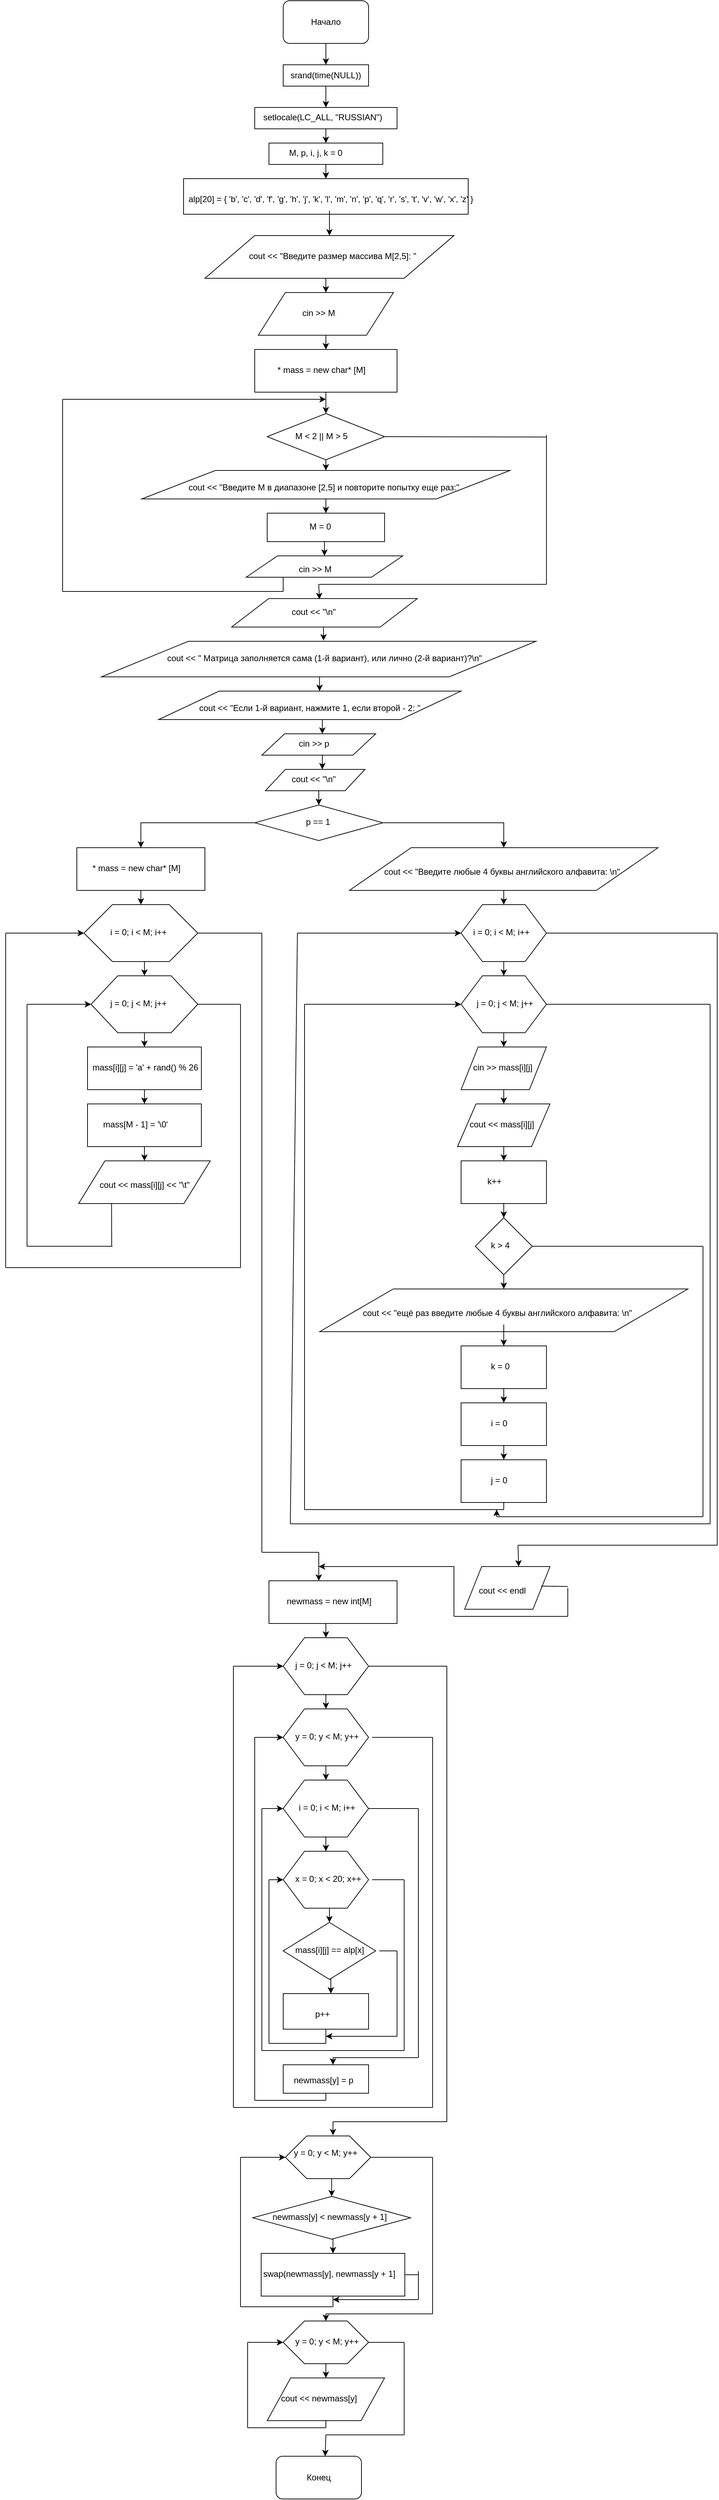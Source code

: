<mxfile version="12.4.3" type="github" pages="1">
  <diagram name="Page-1" id="74e2e168-ea6b-b213-b513-2b3c1d86103e">
    <mxGraphModel dx="2031" dy="1139" grid="1" gridSize="10" guides="1" tooltips="1" connect="1" arrows="1" fold="1" page="1" pageScale="1" pageWidth="1100" pageHeight="850" background="#ffffff" math="0" shadow="0">
      <root>
        <mxCell id="0"/>
        <mxCell id="1" parent="0"/>
        <mxCell id="EupSJTAs6RmiVeXPUSCt-11" style="edgeStyle=orthogonalEdgeStyle;rounded=0;orthogonalLoop=1;jettySize=auto;html=1;exitX=0.5;exitY=1;exitDx=0;exitDy=0;entryX=0.5;entryY=0;entryDx=0;entryDy=0;fontFamily=Helvetica;" edge="1" parent="1" source="EupSJTAs6RmiVeXPUSCt-3" target="EupSJTAs6RmiVeXPUSCt-4">
          <mxGeometry relative="1" as="geometry"/>
        </mxCell>
        <mxCell id="EupSJTAs6RmiVeXPUSCt-3" value="Начало" style="rounded=1;whiteSpace=wrap;html=1;fontFamily=Helvetica;" vertex="1" parent="1">
          <mxGeometry x="470" y="20" width="120" height="60" as="geometry"/>
        </mxCell>
        <mxCell id="EupSJTAs6RmiVeXPUSCt-13" style="edgeStyle=orthogonalEdgeStyle;rounded=0;orthogonalLoop=1;jettySize=auto;html=1;exitX=0.5;exitY=1;exitDx=0;exitDy=0;entryX=0.5;entryY=0;entryDx=0;entryDy=0;fontFamily=Helvetica;" edge="1" parent="1" source="EupSJTAs6RmiVeXPUSCt-4" target="EupSJTAs6RmiVeXPUSCt-12">
          <mxGeometry relative="1" as="geometry"/>
        </mxCell>
        <mxCell id="EupSJTAs6RmiVeXPUSCt-4" value="srand(time(NULL))" style="rounded=0;whiteSpace=wrap;html=1;fontFamily=Helvetica;" vertex="1" parent="1">
          <mxGeometry x="470" y="110" width="120" height="30" as="geometry"/>
        </mxCell>
        <mxCell id="EupSJTAs6RmiVeXPUSCt-15" style="edgeStyle=orthogonalEdgeStyle;rounded=0;orthogonalLoop=1;jettySize=auto;html=1;exitX=0.5;exitY=1;exitDx=0;exitDy=0;entryX=0.5;entryY=0;entryDx=0;entryDy=0;fontFamily=Helvetica;" edge="1" parent="1" source="EupSJTAs6RmiVeXPUSCt-12" target="EupSJTAs6RmiVeXPUSCt-14">
          <mxGeometry relative="1" as="geometry"/>
        </mxCell>
        <mxCell id="EupSJTAs6RmiVeXPUSCt-12" value="" style="rounded=0;whiteSpace=wrap;html=1;fontFamily=Helvetica;" vertex="1" parent="1">
          <mxGeometry x="430" y="170" width="200" height="30" as="geometry"/>
        </mxCell>
        <mxCell id="EupSJTAs6RmiVeXPUSCt-18" style="edgeStyle=orthogonalEdgeStyle;rounded=0;orthogonalLoop=1;jettySize=auto;html=1;exitX=0.5;exitY=1;exitDx=0;exitDy=0;fontFamily=Helvetica;" edge="1" parent="1" source="EupSJTAs6RmiVeXPUSCt-14">
          <mxGeometry relative="1" as="geometry">
            <mxPoint x="530" y="270" as="targetPoint"/>
          </mxGeometry>
        </mxCell>
        <mxCell id="EupSJTAs6RmiVeXPUSCt-14" value="" style="rounded=0;whiteSpace=wrap;html=1;fontFamily=Helvetica;" vertex="1" parent="1">
          <mxGeometry x="450" y="220" width="160" height="30" as="geometry"/>
        </mxCell>
        <mxCell id="EupSJTAs6RmiVeXPUSCt-19" style="edgeStyle=orthogonalEdgeStyle;rounded=0;orthogonalLoop=1;jettySize=auto;html=1;exitX=0.5;exitY=1;exitDx=0;exitDy=0;entryX=0.5;entryY=0;entryDx=0;entryDy=0;fontFamily=Helvetica;" edge="1" parent="1" source="EupSJTAs6RmiVeXPUSCt-16" target="EupSJTAs6RmiVeXPUSCt-17">
          <mxGeometry relative="1" as="geometry"/>
        </mxCell>
        <mxCell id="EupSJTAs6RmiVeXPUSCt-16" value="" style="shape=parallelogram;perimeter=parallelogramPerimeter;whiteSpace=wrap;html=1;fontFamily=Helvetica;" vertex="1" parent="1">
          <mxGeometry x="360" y="350" width="350" height="60" as="geometry"/>
        </mxCell>
        <mxCell id="EupSJTAs6RmiVeXPUSCt-23" style="edgeStyle=orthogonalEdgeStyle;rounded=0;orthogonalLoop=1;jettySize=auto;html=1;exitX=0.5;exitY=1;exitDx=0;exitDy=0;entryX=0.5;entryY=0;entryDx=0;entryDy=0;fontFamily=Helvetica;" edge="1" parent="1" source="EupSJTAs6RmiVeXPUSCt-17">
          <mxGeometry relative="1" as="geometry">
            <mxPoint x="530" y="510" as="targetPoint"/>
          </mxGeometry>
        </mxCell>
        <mxCell id="EupSJTAs6RmiVeXPUSCt-17" value="" style="shape=parallelogram;perimeter=parallelogramPerimeter;whiteSpace=wrap;html=1;fontFamily=Helvetica;" vertex="1" parent="1">
          <mxGeometry x="435" y="430" width="190" height="60" as="geometry"/>
        </mxCell>
        <mxCell id="EupSJTAs6RmiVeXPUSCt-167" style="edgeStyle=orthogonalEdgeStyle;rounded=0;orthogonalLoop=1;jettySize=auto;html=1;exitX=0.5;exitY=1;exitDx=0;exitDy=0;entryX=0.511;entryY=-0.02;entryDx=0;entryDy=0;entryPerimeter=0;fontFamily=Helvetica;" edge="1" parent="1" source="EupSJTAs6RmiVeXPUSCt-22" target="EupSJTAs6RmiVeXPUSCt-32">
          <mxGeometry relative="1" as="geometry"/>
        </mxCell>
        <mxCell id="EupSJTAs6RmiVeXPUSCt-22" value="" style="shape=parallelogram;perimeter=parallelogramPerimeter;whiteSpace=wrap;html=1;fontFamily=Helvetica;" vertex="1" parent="1">
          <mxGeometry x="397.5" y="860" width="261" height="40" as="geometry"/>
        </mxCell>
        <mxCell id="EupSJTAs6RmiVeXPUSCt-25" value="" style="shape=parallelogram;perimeter=parallelogramPerimeter;whiteSpace=wrap;html=1;fontFamily=Helvetica;" vertex="1" parent="1">
          <mxGeometry x="271.25" y="680" width="517.5" height="40" as="geometry"/>
        </mxCell>
        <mxCell id="EupSJTAs6RmiVeXPUSCt-140" style="edgeStyle=orthogonalEdgeStyle;rounded=0;orthogonalLoop=1;jettySize=auto;html=1;exitX=0.5;exitY=1;exitDx=0;exitDy=0;entryX=0.5;entryY=0;entryDx=0;entryDy=0;fontFamily=Helvetica;" edge="1" parent="1" source="EupSJTAs6RmiVeXPUSCt-29" target="EupSJTAs6RmiVeXPUSCt-25">
          <mxGeometry relative="1" as="geometry"/>
        </mxCell>
        <mxCell id="EupSJTAs6RmiVeXPUSCt-161" style="edgeStyle=orthogonalEdgeStyle;rounded=0;orthogonalLoop=1;jettySize=auto;html=1;exitX=1;exitY=0.5;exitDx=0;exitDy=0;fontFamily=Helvetica;" edge="1" parent="1" source="EupSJTAs6RmiVeXPUSCt-29">
          <mxGeometry relative="1" as="geometry">
            <mxPoint x="613" y="633" as="targetPoint"/>
          </mxGeometry>
        </mxCell>
        <mxCell id="EupSJTAs6RmiVeXPUSCt-29" value="" style="rhombus;whiteSpace=wrap;html=1;fontFamily=Helvetica;" vertex="1" parent="1">
          <mxGeometry x="447.5" y="600" width="165" height="65" as="geometry"/>
        </mxCell>
        <mxCell id="EupSJTAs6RmiVeXPUSCt-30" value="" style="shape=parallelogram;perimeter=parallelogramPerimeter;whiteSpace=wrap;html=1;fontFamily=Helvetica;" vertex="1" parent="1">
          <mxGeometry x="418" y="800" width="220" height="30" as="geometry"/>
        </mxCell>
        <mxCell id="EupSJTAs6RmiVeXPUSCt-168" style="edgeStyle=orthogonalEdgeStyle;rounded=0;orthogonalLoop=1;jettySize=auto;html=1;exitX=0.5;exitY=1;exitDx=0;exitDy=0;entryX=0.532;entryY=0;entryDx=0;entryDy=0;entryPerimeter=0;fontFamily=Helvetica;" edge="1" parent="1" source="EupSJTAs6RmiVeXPUSCt-32" target="EupSJTAs6RmiVeXPUSCt-99">
          <mxGeometry relative="1" as="geometry"/>
        </mxCell>
        <mxCell id="EupSJTAs6RmiVeXPUSCt-32" value="" style="shape=parallelogram;perimeter=parallelogramPerimeter;whiteSpace=wrap;html=1;fontFamily=Helvetica;" vertex="1" parent="1">
          <mxGeometry x="214.69" y="920" width="610.62" height="50" as="geometry"/>
        </mxCell>
        <mxCell id="EupSJTAs6RmiVeXPUSCt-173" style="edgeStyle=orthogonalEdgeStyle;rounded=0;orthogonalLoop=1;jettySize=auto;html=1;exitX=0;exitY=0.5;exitDx=0;exitDy=0;entryX=0.5;entryY=0;entryDx=0;entryDy=0;fontFamily=Helvetica;" edge="1" parent="1" source="EupSJTAs6RmiVeXPUSCt-33" target="EupSJTAs6RmiVeXPUSCt-34">
          <mxGeometry relative="1" as="geometry"/>
        </mxCell>
        <mxCell id="EupSJTAs6RmiVeXPUSCt-174" style="edgeStyle=orthogonalEdgeStyle;rounded=0;orthogonalLoop=1;jettySize=auto;html=1;exitX=1;exitY=0.5;exitDx=0;exitDy=0;entryX=0.5;entryY=0;entryDx=0;entryDy=0;fontFamily=Helvetica;" edge="1" parent="1" source="EupSJTAs6RmiVeXPUSCt-33" target="EupSJTAs6RmiVeXPUSCt-41">
          <mxGeometry relative="1" as="geometry"/>
        </mxCell>
        <mxCell id="EupSJTAs6RmiVeXPUSCt-33" value="" style="rhombus;whiteSpace=wrap;html=1;fontFamily=Helvetica;" vertex="1" parent="1">
          <mxGeometry x="430" y="1150" width="180" height="50" as="geometry"/>
        </mxCell>
        <mxCell id="EupSJTAs6RmiVeXPUSCt-175" style="edgeStyle=orthogonalEdgeStyle;rounded=0;orthogonalLoop=1;jettySize=auto;html=1;exitX=0.5;exitY=1;exitDx=0;exitDy=0;entryX=0.5;entryY=0;entryDx=0;entryDy=0;fontFamily=Helvetica;" edge="1" parent="1" source="EupSJTAs6RmiVeXPUSCt-34" target="EupSJTAs6RmiVeXPUSCt-36">
          <mxGeometry relative="1" as="geometry"/>
        </mxCell>
        <mxCell id="EupSJTAs6RmiVeXPUSCt-34" value="" style="rounded=0;whiteSpace=wrap;html=1;fontFamily=Helvetica;" vertex="1" parent="1">
          <mxGeometry x="180" y="1210" width="180" height="60" as="geometry"/>
        </mxCell>
        <mxCell id="EupSJTAs6RmiVeXPUSCt-176" style="edgeStyle=orthogonalEdgeStyle;rounded=0;orthogonalLoop=1;jettySize=auto;html=1;exitX=0.5;exitY=1;exitDx=0;exitDy=0;entryX=0.5;entryY=0;entryDx=0;entryDy=0;fontFamily=Helvetica;" edge="1" parent="1" source="EupSJTAs6RmiVeXPUSCt-36" target="EupSJTAs6RmiVeXPUSCt-37">
          <mxGeometry relative="1" as="geometry"/>
        </mxCell>
        <mxCell id="EupSJTAs6RmiVeXPUSCt-36" value="" style="shape=hexagon;perimeter=hexagonPerimeter2;whiteSpace=wrap;html=1;fontFamily=Helvetica;" vertex="1" parent="1">
          <mxGeometry x="190" y="1290" width="160" height="80" as="geometry"/>
        </mxCell>
        <mxCell id="EupSJTAs6RmiVeXPUSCt-177" style="edgeStyle=orthogonalEdgeStyle;rounded=0;orthogonalLoop=1;jettySize=auto;html=1;exitX=0.5;exitY=1;exitDx=0;exitDy=0;entryX=0.5;entryY=0;entryDx=0;entryDy=0;fontFamily=Helvetica;" edge="1" parent="1" source="EupSJTAs6RmiVeXPUSCt-37" target="EupSJTAs6RmiVeXPUSCt-38">
          <mxGeometry relative="1" as="geometry"/>
        </mxCell>
        <mxCell id="EupSJTAs6RmiVeXPUSCt-37" value="" style="shape=hexagon;perimeter=hexagonPerimeter2;whiteSpace=wrap;html=1;fontFamily=Helvetica;" vertex="1" parent="1">
          <mxGeometry x="200" y="1390" width="150" height="80" as="geometry"/>
        </mxCell>
        <mxCell id="EupSJTAs6RmiVeXPUSCt-178" style="edgeStyle=orthogonalEdgeStyle;rounded=0;orthogonalLoop=1;jettySize=auto;html=1;exitX=0.5;exitY=1;exitDx=0;exitDy=0;entryX=0.5;entryY=0;entryDx=0;entryDy=0;fontFamily=Helvetica;" edge="1" parent="1" source="EupSJTAs6RmiVeXPUSCt-38" target="EupSJTAs6RmiVeXPUSCt-39">
          <mxGeometry relative="1" as="geometry"/>
        </mxCell>
        <mxCell id="EupSJTAs6RmiVeXPUSCt-38" value="" style="rounded=0;whiteSpace=wrap;html=1;fontFamily=Helvetica;" vertex="1" parent="1">
          <mxGeometry x="195" y="1490" width="160" height="60" as="geometry"/>
        </mxCell>
        <mxCell id="EupSJTAs6RmiVeXPUSCt-179" style="edgeStyle=orthogonalEdgeStyle;rounded=0;orthogonalLoop=1;jettySize=auto;html=1;exitX=0.5;exitY=1;exitDx=0;exitDy=0;entryX=0.5;entryY=0;entryDx=0;entryDy=0;fontFamily=Helvetica;" edge="1" parent="1" source="EupSJTAs6RmiVeXPUSCt-39" target="EupSJTAs6RmiVeXPUSCt-40">
          <mxGeometry relative="1" as="geometry"/>
        </mxCell>
        <mxCell id="EupSJTAs6RmiVeXPUSCt-39" value="" style="rounded=0;whiteSpace=wrap;html=1;fontFamily=Helvetica;" vertex="1" parent="1">
          <mxGeometry x="195" y="1570" width="160" height="60" as="geometry"/>
        </mxCell>
        <mxCell id="EupSJTAs6RmiVeXPUSCt-40" value="" style="shape=parallelogram;perimeter=parallelogramPerimeter;whiteSpace=wrap;html=1;fontFamily=Helvetica;" vertex="1" parent="1">
          <mxGeometry x="182.5" y="1650" width="185" height="60" as="geometry"/>
        </mxCell>
        <mxCell id="EupSJTAs6RmiVeXPUSCt-194" style="edgeStyle=orthogonalEdgeStyle;rounded=0;orthogonalLoop=1;jettySize=auto;html=1;exitX=0.5;exitY=1;exitDx=0;exitDy=0;entryX=0.5;entryY=0;entryDx=0;entryDy=0;fontFamily=Helvetica;" edge="1" parent="1" source="EupSJTAs6RmiVeXPUSCt-41" target="EupSJTAs6RmiVeXPUSCt-42">
          <mxGeometry relative="1" as="geometry"/>
        </mxCell>
        <mxCell id="EupSJTAs6RmiVeXPUSCt-41" value="" style="shape=parallelogram;perimeter=parallelogramPerimeter;whiteSpace=wrap;html=1;fontFamily=Helvetica;" vertex="1" parent="1">
          <mxGeometry x="563.13" y="1210" width="433.75" height="60" as="geometry"/>
        </mxCell>
        <mxCell id="EupSJTAs6RmiVeXPUSCt-195" style="edgeStyle=orthogonalEdgeStyle;rounded=0;orthogonalLoop=1;jettySize=auto;html=1;exitX=0.5;exitY=1;exitDx=0;exitDy=0;entryX=0.5;entryY=0;entryDx=0;entryDy=0;fontFamily=Helvetica;" edge="1" parent="1" source="EupSJTAs6RmiVeXPUSCt-42" target="EupSJTAs6RmiVeXPUSCt-43">
          <mxGeometry relative="1" as="geometry"/>
        </mxCell>
        <mxCell id="EupSJTAs6RmiVeXPUSCt-42" value="" style="shape=hexagon;perimeter=hexagonPerimeter2;whiteSpace=wrap;html=1;fontFamily=Helvetica;" vertex="1" parent="1">
          <mxGeometry x="720" y="1290" width="120" height="80" as="geometry"/>
        </mxCell>
        <mxCell id="EupSJTAs6RmiVeXPUSCt-196" style="edgeStyle=orthogonalEdgeStyle;rounded=0;orthogonalLoop=1;jettySize=auto;html=1;exitX=0.5;exitY=1;exitDx=0;exitDy=0;entryX=0.5;entryY=0;entryDx=0;entryDy=0;fontFamily=Helvetica;" edge="1" parent="1" source="EupSJTAs6RmiVeXPUSCt-43" target="EupSJTAs6RmiVeXPUSCt-44">
          <mxGeometry relative="1" as="geometry"/>
        </mxCell>
        <mxCell id="EupSJTAs6RmiVeXPUSCt-43" value="" style="shape=hexagon;perimeter=hexagonPerimeter2;whiteSpace=wrap;html=1;fontFamily=Helvetica;" vertex="1" parent="1">
          <mxGeometry x="720" y="1390" width="120" height="80" as="geometry"/>
        </mxCell>
        <mxCell id="EupSJTAs6RmiVeXPUSCt-197" style="edgeStyle=orthogonalEdgeStyle;rounded=0;orthogonalLoop=1;jettySize=auto;html=1;exitX=0.5;exitY=1;exitDx=0;exitDy=0;entryX=0.5;entryY=0;entryDx=0;entryDy=0;fontFamily=Helvetica;" edge="1" parent="1" source="EupSJTAs6RmiVeXPUSCt-44" target="EupSJTAs6RmiVeXPUSCt-45">
          <mxGeometry relative="1" as="geometry"/>
        </mxCell>
        <mxCell id="EupSJTAs6RmiVeXPUSCt-44" value="" style="shape=parallelogram;perimeter=parallelogramPerimeter;whiteSpace=wrap;html=1;fontFamily=Helvetica;" vertex="1" parent="1">
          <mxGeometry x="720" y="1490" width="120" height="60" as="geometry"/>
        </mxCell>
        <mxCell id="EupSJTAs6RmiVeXPUSCt-198" style="edgeStyle=orthogonalEdgeStyle;rounded=0;orthogonalLoop=1;jettySize=auto;html=1;exitX=0.5;exitY=1;exitDx=0;exitDy=0;entryX=0.5;entryY=0;entryDx=0;entryDy=0;fontFamily=Helvetica;" edge="1" parent="1" source="EupSJTAs6RmiVeXPUSCt-45" target="EupSJTAs6RmiVeXPUSCt-46">
          <mxGeometry relative="1" as="geometry"/>
        </mxCell>
        <mxCell id="EupSJTAs6RmiVeXPUSCt-45" value="" style="shape=parallelogram;perimeter=parallelogramPerimeter;whiteSpace=wrap;html=1;fontFamily=Helvetica;" vertex="1" parent="1">
          <mxGeometry x="715" y="1570" width="130" height="60" as="geometry"/>
        </mxCell>
        <mxCell id="EupSJTAs6RmiVeXPUSCt-199" style="edgeStyle=orthogonalEdgeStyle;rounded=0;orthogonalLoop=1;jettySize=auto;html=1;exitX=0.5;exitY=1;exitDx=0;exitDy=0;entryX=0.5;entryY=0;entryDx=0;entryDy=0;fontFamily=Helvetica;" edge="1" parent="1" source="EupSJTAs6RmiVeXPUSCt-46" target="EupSJTAs6RmiVeXPUSCt-47">
          <mxGeometry relative="1" as="geometry"/>
        </mxCell>
        <mxCell id="EupSJTAs6RmiVeXPUSCt-46" value="" style="rounded=0;whiteSpace=wrap;html=1;fontFamily=Helvetica;" vertex="1" parent="1">
          <mxGeometry x="720" y="1650" width="120" height="60" as="geometry"/>
        </mxCell>
        <mxCell id="EupSJTAs6RmiVeXPUSCt-201" style="edgeStyle=orthogonalEdgeStyle;rounded=0;orthogonalLoop=1;jettySize=auto;html=1;exitX=0.5;exitY=1;exitDx=0;exitDy=0;entryX=0.5;entryY=0;entryDx=0;entryDy=0;fontFamily=Helvetica;" edge="1" parent="1" source="EupSJTAs6RmiVeXPUSCt-47" target="EupSJTAs6RmiVeXPUSCt-48">
          <mxGeometry relative="1" as="geometry"/>
        </mxCell>
        <mxCell id="EupSJTAs6RmiVeXPUSCt-47" value="" style="rhombus;whiteSpace=wrap;html=1;fontFamily=Helvetica;" vertex="1" parent="1">
          <mxGeometry x="740" y="1730" width="80" height="80" as="geometry"/>
        </mxCell>
        <mxCell id="EupSJTAs6RmiVeXPUSCt-48" value="" style="shape=parallelogram;perimeter=parallelogramPerimeter;whiteSpace=wrap;html=1;fontFamily=Helvetica;" vertex="1" parent="1">
          <mxGeometry x="521.25" y="1830" width="517.5" height="60" as="geometry"/>
        </mxCell>
        <mxCell id="EupSJTAs6RmiVeXPUSCt-202" style="edgeStyle=orthogonalEdgeStyle;rounded=0;orthogonalLoop=1;jettySize=auto;html=1;exitX=0.5;exitY=1;exitDx=0;exitDy=0;entryX=0.5;entryY=0;entryDx=0;entryDy=0;fontFamily=Helvetica;" edge="1" parent="1" source="EupSJTAs6RmiVeXPUSCt-51" target="EupSJTAs6RmiVeXPUSCt-52">
          <mxGeometry relative="1" as="geometry"/>
        </mxCell>
        <mxCell id="EupSJTAs6RmiVeXPUSCt-51" value="" style="rounded=0;whiteSpace=wrap;html=1;fontFamily=Helvetica;" vertex="1" parent="1">
          <mxGeometry x="720" y="1910" width="120" height="60" as="geometry"/>
        </mxCell>
        <mxCell id="EupSJTAs6RmiVeXPUSCt-204" style="edgeStyle=orthogonalEdgeStyle;rounded=0;orthogonalLoop=1;jettySize=auto;html=1;exitX=0.5;exitY=1;exitDx=0;exitDy=0;entryX=0.5;entryY=0;entryDx=0;entryDy=0;fontFamily=Helvetica;" edge="1" parent="1" source="EupSJTAs6RmiVeXPUSCt-52" target="EupSJTAs6RmiVeXPUSCt-53">
          <mxGeometry relative="1" as="geometry"/>
        </mxCell>
        <mxCell id="EupSJTAs6RmiVeXPUSCt-52" value="" style="rounded=0;whiteSpace=wrap;html=1;fontFamily=Helvetica;" vertex="1" parent="1">
          <mxGeometry x="720" y="1990" width="120" height="60" as="geometry"/>
        </mxCell>
        <mxCell id="EupSJTAs6RmiVeXPUSCt-53" value="" style="rounded=0;whiteSpace=wrap;html=1;fontFamily=Helvetica;" vertex="1" parent="1">
          <mxGeometry x="720" y="2070" width="120" height="60" as="geometry"/>
        </mxCell>
        <mxCell id="EupSJTAs6RmiVeXPUSCt-54" value="" style="shape=parallelogram;perimeter=parallelogramPerimeter;whiteSpace=wrap;html=1;fontFamily=Helvetica;" vertex="1" parent="1">
          <mxGeometry x="725" y="2220" width="120" height="60" as="geometry"/>
        </mxCell>
        <mxCell id="EupSJTAs6RmiVeXPUSCt-237" style="edgeStyle=orthogonalEdgeStyle;rounded=0;orthogonalLoop=1;jettySize=auto;html=1;exitX=0.5;exitY=1;exitDx=0;exitDy=0;entryX=0.5;entryY=0;entryDx=0;entryDy=0;fontFamily=Helvetica;" edge="1" parent="1" source="EupSJTAs6RmiVeXPUSCt-55" target="EupSJTAs6RmiVeXPUSCt-56">
          <mxGeometry relative="1" as="geometry"/>
        </mxCell>
        <mxCell id="EupSJTAs6RmiVeXPUSCt-55" value="" style="rounded=0;whiteSpace=wrap;html=1;fontFamily=Helvetica;" vertex="1" parent="1">
          <mxGeometry x="450" y="2240" width="180" height="60" as="geometry"/>
        </mxCell>
        <mxCell id="EupSJTAs6RmiVeXPUSCt-238" style="edgeStyle=orthogonalEdgeStyle;rounded=0;orthogonalLoop=1;jettySize=auto;html=1;exitX=0.5;exitY=1;exitDx=0;exitDy=0;entryX=0.5;entryY=0;entryDx=0;entryDy=0;fontFamily=Helvetica;" edge="1" parent="1" source="EupSJTAs6RmiVeXPUSCt-56" target="EupSJTAs6RmiVeXPUSCt-57">
          <mxGeometry relative="1" as="geometry"/>
        </mxCell>
        <mxCell id="EupSJTAs6RmiVeXPUSCt-56" value="" style="shape=hexagon;perimeter=hexagonPerimeter2;whiteSpace=wrap;html=1;fontFamily=Helvetica;" vertex="1" parent="1">
          <mxGeometry x="470" y="2320" width="120" height="80" as="geometry"/>
        </mxCell>
        <mxCell id="EupSJTAs6RmiVeXPUSCt-239" style="edgeStyle=orthogonalEdgeStyle;rounded=0;orthogonalLoop=1;jettySize=auto;html=1;exitX=0.5;exitY=1;exitDx=0;exitDy=0;entryX=0.5;entryY=0;entryDx=0;entryDy=0;fontFamily=Helvetica;" edge="1" parent="1" source="EupSJTAs6RmiVeXPUSCt-57" target="EupSJTAs6RmiVeXPUSCt-58">
          <mxGeometry relative="1" as="geometry"/>
        </mxCell>
        <mxCell id="EupSJTAs6RmiVeXPUSCt-57" value="" style="shape=hexagon;perimeter=hexagonPerimeter2;whiteSpace=wrap;html=1;fontFamily=Helvetica;" vertex="1" parent="1">
          <mxGeometry x="470" y="2420" width="120" height="80" as="geometry"/>
        </mxCell>
        <mxCell id="EupSJTAs6RmiVeXPUSCt-240" style="edgeStyle=orthogonalEdgeStyle;rounded=0;orthogonalLoop=1;jettySize=auto;html=1;exitX=0.5;exitY=1;exitDx=0;exitDy=0;entryX=0.5;entryY=0;entryDx=0;entryDy=0;fontFamily=Helvetica;" edge="1" parent="1" source="EupSJTAs6RmiVeXPUSCt-58" target="EupSJTAs6RmiVeXPUSCt-60">
          <mxGeometry relative="1" as="geometry"/>
        </mxCell>
        <mxCell id="EupSJTAs6RmiVeXPUSCt-58" value="" style="shape=hexagon;perimeter=hexagonPerimeter2;whiteSpace=wrap;html=1;fontFamily=Helvetica;" vertex="1" parent="1">
          <mxGeometry x="470" y="2520" width="120" height="80" as="geometry"/>
        </mxCell>
        <mxCell id="EupSJTAs6RmiVeXPUSCt-241" style="edgeStyle=orthogonalEdgeStyle;rounded=0;orthogonalLoop=1;jettySize=auto;html=1;exitX=0.5;exitY=1;exitDx=0;exitDy=0;entryX=0.5;entryY=0;entryDx=0;entryDy=0;fontFamily=Helvetica;" edge="1" parent="1" source="EupSJTAs6RmiVeXPUSCt-60" target="EupSJTAs6RmiVeXPUSCt-61">
          <mxGeometry relative="1" as="geometry"/>
        </mxCell>
        <mxCell id="EupSJTAs6RmiVeXPUSCt-60" value="" style="shape=hexagon;perimeter=hexagonPerimeter2;whiteSpace=wrap;html=1;fontFamily=Helvetica;" vertex="1" parent="1">
          <mxGeometry x="470" y="2620" width="120" height="80" as="geometry"/>
        </mxCell>
        <mxCell id="EupSJTAs6RmiVeXPUSCt-242" style="edgeStyle=orthogonalEdgeStyle;rounded=0;orthogonalLoop=1;jettySize=auto;html=1;exitX=0.5;exitY=1;exitDx=0;exitDy=0;entryX=0.558;entryY=0;entryDx=0;entryDy=0;entryPerimeter=0;fontFamily=Helvetica;" edge="1" parent="1" source="EupSJTAs6RmiVeXPUSCt-61" target="EupSJTAs6RmiVeXPUSCt-62">
          <mxGeometry relative="1" as="geometry"/>
        </mxCell>
        <mxCell id="EupSJTAs6RmiVeXPUSCt-61" value="" style="rhombus;whiteSpace=wrap;html=1;fontFamily=Helvetica;" vertex="1" parent="1">
          <mxGeometry x="470" y="2720" width="130" height="80" as="geometry"/>
        </mxCell>
        <mxCell id="EupSJTAs6RmiVeXPUSCt-62" value="" style="rounded=0;whiteSpace=wrap;html=1;fontFamily=Helvetica;" vertex="1" parent="1">
          <mxGeometry x="470" y="2820" width="120" height="50" as="geometry"/>
        </mxCell>
        <mxCell id="EupSJTAs6RmiVeXPUSCt-63" value="" style="rounded=0;whiteSpace=wrap;html=1;fontFamily=Helvetica;" vertex="1" parent="1">
          <mxGeometry x="470" y="2920" width="120" height="40" as="geometry"/>
        </mxCell>
        <mxCell id="EupSJTAs6RmiVeXPUSCt-282" style="edgeStyle=orthogonalEdgeStyle;rounded=0;orthogonalLoop=1;jettySize=auto;html=1;exitX=0.5;exitY=1;exitDx=0;exitDy=0;entryX=0.5;entryY=0;entryDx=0;entryDy=0;fontFamily=Helvetica;" edge="1" parent="1" source="EupSJTAs6RmiVeXPUSCt-64" target="EupSJTAs6RmiVeXPUSCt-65">
          <mxGeometry relative="1" as="geometry"/>
        </mxCell>
        <mxCell id="EupSJTAs6RmiVeXPUSCt-64" value="" style="shape=hexagon;perimeter=hexagonPerimeter2;whiteSpace=wrap;html=1;fontFamily=Helvetica;" vertex="1" parent="1">
          <mxGeometry x="473.13" y="3020" width="120" height="60" as="geometry"/>
        </mxCell>
        <mxCell id="EupSJTAs6RmiVeXPUSCt-283" style="edgeStyle=orthogonalEdgeStyle;rounded=0;orthogonalLoop=1;jettySize=auto;html=1;exitX=0.5;exitY=1;exitDx=0;exitDy=0;entryX=0.5;entryY=0;entryDx=0;entryDy=0;fontFamily=Helvetica;" edge="1" parent="1" source="EupSJTAs6RmiVeXPUSCt-65" target="EupSJTAs6RmiVeXPUSCt-66">
          <mxGeometry relative="1" as="geometry"/>
        </mxCell>
        <mxCell id="EupSJTAs6RmiVeXPUSCt-65" value="" style="rhombus;whiteSpace=wrap;html=1;fontFamily=Helvetica;" vertex="1" parent="1">
          <mxGeometry x="427.13" y="3105" width="222" height="60" as="geometry"/>
        </mxCell>
        <mxCell id="EupSJTAs6RmiVeXPUSCt-66" value="" style="rounded=0;whiteSpace=wrap;html=1;fontFamily=Helvetica;" vertex="1" parent="1">
          <mxGeometry x="439.06" y="3185" width="201.87" height="60" as="geometry"/>
        </mxCell>
        <mxCell id="EupSJTAs6RmiVeXPUSCt-300" style="edgeStyle=orthogonalEdgeStyle;rounded=0;orthogonalLoop=1;jettySize=auto;html=1;exitX=0.5;exitY=1;exitDx=0;exitDy=0;entryX=0.5;entryY=0;entryDx=0;entryDy=0;fontFamily=Helvetica;" edge="1" parent="1" source="EupSJTAs6RmiVeXPUSCt-67" target="EupSJTAs6RmiVeXPUSCt-68">
          <mxGeometry relative="1" as="geometry"/>
        </mxCell>
        <mxCell id="EupSJTAs6RmiVeXPUSCt-67" value="" style="shape=hexagon;perimeter=hexagonPerimeter2;whiteSpace=wrap;html=1;fontFamily=Helvetica;" vertex="1" parent="1">
          <mxGeometry x="470" y="3280" width="120" height="60" as="geometry"/>
        </mxCell>
        <mxCell id="EupSJTAs6RmiVeXPUSCt-68" value="" style="shape=parallelogram;perimeter=parallelogramPerimeter;whiteSpace=wrap;html=1;fontFamily=Helvetica;" vertex="1" parent="1">
          <mxGeometry x="447.5" y="3360" width="165" height="60" as="geometry"/>
        </mxCell>
        <mxCell id="EupSJTAs6RmiVeXPUSCt-69" value="Конец" style="rounded=1;whiteSpace=wrap;html=1;fontFamily=Helvetica;" vertex="1" parent="1">
          <mxGeometry x="460" y="3470" width="120" height="60" as="geometry"/>
        </mxCell>
        <mxCell id="EupSJTAs6RmiVeXPUSCt-70" value="setlocale(LC_ALL, &quot;RUSSIAN&quot;)" style="text;html=1;fontFamily=Helvetica;" vertex="1" parent="1">
          <mxGeometry x="440" y="170" width="190" height="30" as="geometry"/>
        </mxCell>
        <mxCell id="EupSJTAs6RmiVeXPUSCt-71" value="&amp;nbsp;M, p, i, j, k = 0" style="text;html=1;fontFamily=Helvetica;" vertex="1" parent="1">
          <mxGeometry x="473" y="220" width="110" height="30" as="geometry"/>
        </mxCell>
        <mxCell id="EupSJTAs6RmiVeXPUSCt-72" value="" style="rounded=0;whiteSpace=wrap;html=1;fontFamily=Helvetica;" vertex="1" parent="1">
          <mxGeometry x="330" y="270" width="400" height="50" as="geometry"/>
        </mxCell>
        <mxCell id="EupSJTAs6RmiVeXPUSCt-149" style="edgeStyle=orthogonalEdgeStyle;rounded=0;orthogonalLoop=1;jettySize=auto;html=1;exitX=0.5;exitY=1;exitDx=0;exitDy=0;entryX=0.5;entryY=0;entryDx=0;entryDy=0;fontFamily=Helvetica;" edge="1" parent="1" source="EupSJTAs6RmiVeXPUSCt-73" target="EupSJTAs6RmiVeXPUSCt-16">
          <mxGeometry relative="1" as="geometry"/>
        </mxCell>
        <mxCell id="EupSJTAs6RmiVeXPUSCt-73" value="alp[20] = { &#39;b&#39;, &#39;c&#39;, &#39;d&#39;, &#39;f&#39;, &#39;g&#39;, &#39;h&#39;, &#39;j&#39;, &#39;k&#39;, &#39;l&#39;, &#39;m&#39;, &#39;n&#39;, &#39;p&#39;, &#39;q&#39;, &#39;r&#39;, &#39;s&#39;, &#39;t&#39;, &#39;v&#39;, &#39;w&#39;, &#39;x&#39;, &#39;z&#39; }" style="text;html=1;fontFamily=Helvetica;" vertex="1" parent="1">
          <mxGeometry x="335" y="285" width="400" height="30" as="geometry"/>
        </mxCell>
        <mxCell id="EupSJTAs6RmiVeXPUSCt-77" value="cout &lt;&lt; &quot;Введите размер массива M[2,5]: &quot;" style="text;html=1;fontFamily=Helvetica;" vertex="1" parent="1">
          <mxGeometry x="420" y="365" width="260" height="30" as="geometry"/>
        </mxCell>
        <mxCell id="EupSJTAs6RmiVeXPUSCt-78" value="cin &gt;&gt; M" style="text;html=1;fontFamily=Helvetica;" vertex="1" parent="1">
          <mxGeometry x="495" y="445" width="70" height="30" as="geometry"/>
        </mxCell>
        <mxCell id="EupSJTAs6RmiVeXPUSCt-139" style="edgeStyle=orthogonalEdgeStyle;rounded=0;orthogonalLoop=1;jettySize=auto;html=1;exitX=0.5;exitY=1;exitDx=0;exitDy=0;entryX=0.5;entryY=0;entryDx=0;entryDy=0;fontFamily=Helvetica;" edge="1" parent="1" source="EupSJTAs6RmiVeXPUSCt-79" target="EupSJTAs6RmiVeXPUSCt-29">
          <mxGeometry relative="1" as="geometry"/>
        </mxCell>
        <mxCell id="EupSJTAs6RmiVeXPUSCt-79" value="" style="rounded=0;whiteSpace=wrap;html=1;fontFamily=Helvetica;" vertex="1" parent="1">
          <mxGeometry x="430" y="510" width="200" height="60" as="geometry"/>
        </mxCell>
        <mxCell id="EupSJTAs6RmiVeXPUSCt-80" value="* mass = new char* [M]" style="text;html=1;fontFamily=Helvetica;" vertex="1" parent="1">
          <mxGeometry x="460" y="525" width="150" height="30" as="geometry"/>
        </mxCell>
        <mxCell id="EupSJTAs6RmiVeXPUSCt-82" value="M &lt; 2 || M &gt; 5" style="text;html=1;fontFamily=Helvetica;" vertex="1" parent="1">
          <mxGeometry x="485" y="617.5" width="100" height="30" as="geometry"/>
        </mxCell>
        <mxCell id="EupSJTAs6RmiVeXPUSCt-142" style="edgeStyle=orthogonalEdgeStyle;rounded=0;orthogonalLoop=1;jettySize=auto;html=1;exitX=0.5;exitY=1;exitDx=0;exitDy=0;entryX=0.5;entryY=0;entryDx=0;entryDy=0;fontFamily=Helvetica;" edge="1" parent="1" source="EupSJTAs6RmiVeXPUSCt-83" target="EupSJTAs6RmiVeXPUSCt-30">
          <mxGeometry relative="1" as="geometry"/>
        </mxCell>
        <mxCell id="EupSJTAs6RmiVeXPUSCt-83" value="" style="rounded=0;whiteSpace=wrap;html=1;fontFamily=Helvetica;" vertex="1" parent="1">
          <mxGeometry x="447.5" y="740" width="165" height="40" as="geometry"/>
        </mxCell>
        <mxCell id="EupSJTAs6RmiVeXPUSCt-141" style="edgeStyle=orthogonalEdgeStyle;rounded=0;orthogonalLoop=1;jettySize=auto;html=1;exitX=0.5;exitY=1;exitDx=0;exitDy=0;entryX=0.5;entryY=0;entryDx=0;entryDy=0;fontFamily=Helvetica;" edge="1" parent="1" source="EupSJTAs6RmiVeXPUSCt-87" target="EupSJTAs6RmiVeXPUSCt-83">
          <mxGeometry relative="1" as="geometry"/>
        </mxCell>
        <mxCell id="EupSJTAs6RmiVeXPUSCt-87" value="cout &lt;&lt; &quot;Введите М в диапазоне [2,5] и повторите попытку еще раз:&quot;" style="text;html=1;fontFamily=Helvetica;" vertex="1" parent="1">
          <mxGeometry x="335" y="690" width="410" height="30" as="geometry"/>
        </mxCell>
        <mxCell id="EupSJTAs6RmiVeXPUSCt-88" value="M = 0" style="text;html=1;fontFamily=Helvetica;" vertex="1" parent="1">
          <mxGeometry x="505" y="745" width="50" height="30" as="geometry"/>
        </mxCell>
        <mxCell id="EupSJTAs6RmiVeXPUSCt-89" value="cin &gt;&gt; M" style="text;html=1;fontFamily=Helvetica;" vertex="1" parent="1">
          <mxGeometry x="490" y="805" width="70" height="30" as="geometry"/>
        </mxCell>
        <mxCell id="EupSJTAs6RmiVeXPUSCt-90" value="cout &lt;&lt; &quot;\n&quot;" style="text;html=1;fontFamily=Helvetica;" vertex="1" parent="1">
          <mxGeometry x="480" y="865" width="90" height="30" as="geometry"/>
        </mxCell>
        <mxCell id="EupSJTAs6RmiVeXPUSCt-98" value="cout &lt;&lt; &quot; Матрица заполняется сама (1-й вариант), или лично (2-й вариант)?\n&quot;" style="text;html=1;fontFamily=Helvetica;" vertex="1" parent="1">
          <mxGeometry x="305" y="930" width="470" height="30" as="geometry"/>
        </mxCell>
        <mxCell id="EupSJTAs6RmiVeXPUSCt-99" value="" style="shape=parallelogram;perimeter=parallelogramPerimeter;whiteSpace=wrap;html=1;fontFamily=Helvetica;" vertex="1" parent="1">
          <mxGeometry x="295" y="990" width="425" height="40" as="geometry"/>
        </mxCell>
        <mxCell id="EupSJTAs6RmiVeXPUSCt-169" style="edgeStyle=orthogonalEdgeStyle;rounded=0;orthogonalLoop=1;jettySize=auto;html=1;exitX=0.5;exitY=1;exitDx=0;exitDy=0;entryX=0.5;entryY=0;entryDx=0;entryDy=0;fontFamily=Helvetica;" edge="1" parent="1" source="EupSJTAs6RmiVeXPUSCt-101" target="EupSJTAs6RmiVeXPUSCt-103">
          <mxGeometry relative="1" as="geometry"/>
        </mxCell>
        <mxCell id="EupSJTAs6RmiVeXPUSCt-101" value="cout &lt;&lt; &quot;Если 1-й вариант, нажмите 1, если второй - 2: &quot;" style="text;html=1;fontFamily=Helvetica;" vertex="1" parent="1">
          <mxGeometry x="350" y="1000" width="340" height="30" as="geometry"/>
        </mxCell>
        <mxCell id="EupSJTAs6RmiVeXPUSCt-102" value="" style="shape=parallelogram;perimeter=parallelogramPerimeter;whiteSpace=wrap;html=1;fontFamily=Helvetica;" vertex="1" parent="1">
          <mxGeometry x="440" y="1050" width="160" height="30" as="geometry"/>
        </mxCell>
        <mxCell id="EupSJTAs6RmiVeXPUSCt-170" style="edgeStyle=orthogonalEdgeStyle;rounded=0;orthogonalLoop=1;jettySize=auto;html=1;exitX=0.5;exitY=1;exitDx=0;exitDy=0;entryX=0.5;entryY=0;entryDx=0;entryDy=0;fontFamily=Helvetica;" edge="1" parent="1" source="EupSJTAs6RmiVeXPUSCt-103" target="EupSJTAs6RmiVeXPUSCt-106">
          <mxGeometry relative="1" as="geometry"/>
        </mxCell>
        <mxCell id="EupSJTAs6RmiVeXPUSCt-103" value="cin &gt;&gt; p" style="text;html=1;fontFamily=Helvetica;" vertex="1" parent="1">
          <mxGeometry x="490" y="1050" width="70" height="30" as="geometry"/>
        </mxCell>
        <mxCell id="EupSJTAs6RmiVeXPUSCt-104" value="" style="shape=parallelogram;perimeter=parallelogramPerimeter;whiteSpace=wrap;html=1;fontFamily=Helvetica;" vertex="1" parent="1">
          <mxGeometry x="445" y="1100" width="140" height="30" as="geometry"/>
        </mxCell>
        <mxCell id="EupSJTAs6RmiVeXPUSCt-172" style="edgeStyle=orthogonalEdgeStyle;rounded=0;orthogonalLoop=1;jettySize=auto;html=1;exitX=0.5;exitY=1;exitDx=0;exitDy=0;entryX=0.5;entryY=0;entryDx=0;entryDy=0;fontFamily=Helvetica;" edge="1" parent="1" source="EupSJTAs6RmiVeXPUSCt-106" target="EupSJTAs6RmiVeXPUSCt-33">
          <mxGeometry relative="1" as="geometry"/>
        </mxCell>
        <mxCell id="EupSJTAs6RmiVeXPUSCt-106" value="cout &lt;&lt; &quot;\n&quot;" style="text;html=1;fontFamily=Helvetica;" vertex="1" parent="1">
          <mxGeometry x="480" y="1100" width="90" height="30" as="geometry"/>
        </mxCell>
        <mxCell id="EupSJTAs6RmiVeXPUSCt-107" value="p == 1" style="text;html=1;fontFamily=Helvetica;" vertex="1" parent="1">
          <mxGeometry x="500" y="1160" width="60" height="30" as="geometry"/>
        </mxCell>
        <mxCell id="EupSJTAs6RmiVeXPUSCt-108" value="* mass = new char* [M]" style="text;html=1;fontFamily=Helvetica;" vertex="1" parent="1">
          <mxGeometry x="200" y="1225" width="150" height="30" as="geometry"/>
        </mxCell>
        <mxCell id="EupSJTAs6RmiVeXPUSCt-109" value="i = 0; i &lt; M; i++" style="text;html=1;fontFamily=Helvetica;" vertex="1" parent="1">
          <mxGeometry x="225" y="1315" width="100" height="30" as="geometry"/>
        </mxCell>
        <mxCell id="EupSJTAs6RmiVeXPUSCt-110" value="j = 0; j &lt; M; j++" style="text;html=1;fontFamily=Helvetica;" vertex="1" parent="1">
          <mxGeometry x="225" y="1415" width="100" height="30" as="geometry"/>
        </mxCell>
        <mxCell id="EupSJTAs6RmiVeXPUSCt-111" value="mass[i][j] = &#39;a&#39; + rand() % 26" style="text;html=1;fontFamily=Helvetica;" vertex="1" parent="1">
          <mxGeometry x="200" y="1505" width="180" height="30" as="geometry"/>
        </mxCell>
        <mxCell id="EupSJTAs6RmiVeXPUSCt-112" value="mass[M - 1] = &#39;\0&#39;" style="text;html=1;fontFamily=Helvetica;" vertex="1" parent="1">
          <mxGeometry x="215" y="1585" width="120" height="30" as="geometry"/>
        </mxCell>
        <mxCell id="EupSJTAs6RmiVeXPUSCt-113" value="cout &lt;&lt; mass[i][j] &lt;&lt; &quot;\t&quot;" style="text;html=1;fontFamily=Helvetica;" vertex="1" parent="1">
          <mxGeometry x="210" y="1670" width="150" height="30" as="geometry"/>
        </mxCell>
        <mxCell id="EupSJTAs6RmiVeXPUSCt-114" value="cout &lt;&lt; &quot;Введите любые 4 буквы английского алфавита: \n&quot;" style="text;html=1;fontFamily=Helvetica;" vertex="1" parent="1">
          <mxGeometry x="610" y="1230" width="360" height="30" as="geometry"/>
        </mxCell>
        <mxCell id="EupSJTAs6RmiVeXPUSCt-115" value="i = 0; i &lt; M; i++" style="text;html=1;fontFamily=Helvetica;" vertex="1" parent="1">
          <mxGeometry x="735" y="1315" width="100" height="30" as="geometry"/>
        </mxCell>
        <mxCell id="EupSJTAs6RmiVeXPUSCt-116" value="j = 0; j &lt; M; j++" style="text;html=1;fontFamily=Helvetica;" vertex="1" parent="1">
          <mxGeometry x="740" y="1415" width="100" height="30" as="geometry"/>
        </mxCell>
        <mxCell id="EupSJTAs6RmiVeXPUSCt-117" value="cin &gt;&gt; mass[i][j]" style="text;html=1;fontFamily=Helvetica;" vertex="1" parent="1">
          <mxGeometry x="735" y="1505" width="110" height="30" as="geometry"/>
        </mxCell>
        <mxCell id="EupSJTAs6RmiVeXPUSCt-118" value="cout &lt;&lt; mass[i][j]" style="text;html=1;fontFamily=Helvetica;" vertex="1" parent="1">
          <mxGeometry x="730" y="1585" width="120" height="30" as="geometry"/>
        </mxCell>
        <mxCell id="EupSJTAs6RmiVeXPUSCt-119" value="k++" style="text;html=1;fontFamily=Helvetica;" vertex="1" parent="1">
          <mxGeometry x="755" y="1665" width="65" height="30" as="geometry"/>
        </mxCell>
        <mxCell id="EupSJTAs6RmiVeXPUSCt-120" value="k &gt; 4" style="text;html=1;fontFamily=Helvetica;" vertex="1" parent="1">
          <mxGeometry x="760" y="1755" width="50" height="30" as="geometry"/>
        </mxCell>
        <mxCell id="EupSJTAs6RmiVeXPUSCt-200" style="edgeStyle=orthogonalEdgeStyle;rounded=0;orthogonalLoop=1;jettySize=auto;html=1;exitX=0.5;exitY=1;exitDx=0;exitDy=0;entryX=0.5;entryY=0;entryDx=0;entryDy=0;fontFamily=Helvetica;" edge="1" parent="1" source="EupSJTAs6RmiVeXPUSCt-121" target="EupSJTAs6RmiVeXPUSCt-51">
          <mxGeometry relative="1" as="geometry"/>
        </mxCell>
        <mxCell id="EupSJTAs6RmiVeXPUSCt-121" value="cout &lt;&lt; &quot;ещё раз введите любые 4 буквы английского алфавита: \n&quot;" style="text;html=1;fontFamily=Helvetica;" vertex="1" parent="1">
          <mxGeometry x="580" y="1850" width="400" height="30" as="geometry"/>
        </mxCell>
        <mxCell id="EupSJTAs6RmiVeXPUSCt-122" value="k = 0" style="text;html=1;fontFamily=Helvetica;" vertex="1" parent="1">
          <mxGeometry x="760" y="1925" width="50" height="30" as="geometry"/>
        </mxCell>
        <mxCell id="EupSJTAs6RmiVeXPUSCt-123" value="i = 0" style="text;html=1;fontFamily=Helvetica;" vertex="1" parent="1">
          <mxGeometry x="760" y="2005" width="50" height="30" as="geometry"/>
        </mxCell>
        <mxCell id="EupSJTAs6RmiVeXPUSCt-124" value="j = 0" style="text;html=1;fontFamily=Helvetica;" vertex="1" parent="1">
          <mxGeometry x="760" y="2085" width="50" height="30" as="geometry"/>
        </mxCell>
        <mxCell id="EupSJTAs6RmiVeXPUSCt-125" value="cout &lt;&lt; endl" style="text;html=1;fontFamily=Helvetica;" vertex="1" parent="1">
          <mxGeometry x="742.5" y="2240" width="90" height="30" as="geometry"/>
        </mxCell>
        <mxCell id="EupSJTAs6RmiVeXPUSCt-126" value="newmass = new int[M]" style="text;html=1;fontFamily=Helvetica;" vertex="1" parent="1">
          <mxGeometry x="473" y="2255" width="150" height="30" as="geometry"/>
        </mxCell>
        <mxCell id="EupSJTAs6RmiVeXPUSCt-127" value="j = 0; j &lt; M; j++" style="text;html=1;fontFamily=Helvetica;" vertex="1" parent="1">
          <mxGeometry x="485" y="2345" width="100" height="30" as="geometry"/>
        </mxCell>
        <mxCell id="EupSJTAs6RmiVeXPUSCt-128" value="y = 0; y &lt; M; y++" style="text;html=1;fontFamily=Helvetica;" vertex="1" parent="1">
          <mxGeometry x="485" y="2445" width="110" height="30" as="geometry"/>
        </mxCell>
        <mxCell id="EupSJTAs6RmiVeXPUSCt-129" value="i = 0; i &lt; M; i++" style="text;html=1;fontFamily=Helvetica;" vertex="1" parent="1">
          <mxGeometry x="490" y="2545" width="100" height="30" as="geometry"/>
        </mxCell>
        <mxCell id="EupSJTAs6RmiVeXPUSCt-130" value="x = 0; x &lt; 20; x++" style="text;html=1;fontFamily=Helvetica;" vertex="1" parent="1">
          <mxGeometry x="485" y="2645" width="110" height="30" as="geometry"/>
        </mxCell>
        <mxCell id="EupSJTAs6RmiVeXPUSCt-131" value="mass[i][j] == alp[x]" style="text;html=1;fontFamily=Helvetica;" vertex="1" parent="1">
          <mxGeometry x="485" y="2745" width="120" height="30" as="geometry"/>
        </mxCell>
        <mxCell id="EupSJTAs6RmiVeXPUSCt-132" value="p++" style="text;html=1;fontFamily=Helvetica;" vertex="1" parent="1">
          <mxGeometry x="513.13" y="2835" width="50" height="30" as="geometry"/>
        </mxCell>
        <mxCell id="EupSJTAs6RmiVeXPUSCt-133" value="newmass[y] = p" style="text;html=1;fontFamily=Helvetica;" vertex="1" parent="1">
          <mxGeometry x="483.13" y="2927.5" width="110" height="25" as="geometry"/>
        </mxCell>
        <mxCell id="EupSJTAs6RmiVeXPUSCt-134" value="y = 0; y &lt; M; y++" style="text;html=1;fontFamily=Helvetica;" vertex="1" parent="1">
          <mxGeometry x="483.13" y="3030" width="86.87" height="30" as="geometry"/>
        </mxCell>
        <mxCell id="EupSJTAs6RmiVeXPUSCt-135" value="newmass[y] &lt; newmass[y + 1]" style="text;html=1;fontFamily=Helvetica;" vertex="1" parent="1">
          <mxGeometry x="453" y="3120" width="190" height="30" as="geometry"/>
        </mxCell>
        <mxCell id="EupSJTAs6RmiVeXPUSCt-136" value="swap(newmass[y], newmass[y + 1]" style="text;html=1;fontFamily=Helvetica;" vertex="1" parent="1">
          <mxGeometry x="440" y="3200" width="190" height="30" as="geometry"/>
        </mxCell>
        <mxCell id="EupSJTAs6RmiVeXPUSCt-137" value="y = 0; y &lt; M; y++" style="text;html=1;fontFamily=Helvetica;" vertex="1" parent="1">
          <mxGeometry x="485" y="3295" width="85" height="30" as="geometry"/>
        </mxCell>
        <mxCell id="EupSJTAs6RmiVeXPUSCt-138" value="cout &lt;&lt; newmass[y]" style="text;html=1;fontFamily=Helvetica;" vertex="1" parent="1">
          <mxGeometry x="465" y="3375" width="130" height="30" as="geometry"/>
        </mxCell>
        <mxCell id="EupSJTAs6RmiVeXPUSCt-154" value="" style="endArrow=none;html=1;fontFamily=Helvetica;" edge="1" parent="1">
          <mxGeometry width="50" height="50" relative="1" as="geometry">
            <mxPoint x="160" y="850" as="sourcePoint"/>
            <mxPoint x="470" y="850" as="targetPoint"/>
          </mxGeometry>
        </mxCell>
        <mxCell id="EupSJTAs6RmiVeXPUSCt-155" value="" style="endArrow=none;html=1;fontFamily=Helvetica;entryX=0.236;entryY=1;entryDx=0;entryDy=0;entryPerimeter=0;" edge="1" parent="1" target="EupSJTAs6RmiVeXPUSCt-30">
          <mxGeometry width="50" height="50" relative="1" as="geometry">
            <mxPoint x="470" y="850" as="sourcePoint"/>
            <mxPoint x="490" y="840" as="targetPoint"/>
          </mxGeometry>
        </mxCell>
        <mxCell id="EupSJTAs6RmiVeXPUSCt-157" value="" style="endArrow=none;html=1;fontFamily=Helvetica;" edge="1" parent="1">
          <mxGeometry width="50" height="50" relative="1" as="geometry">
            <mxPoint x="160" y="850" as="sourcePoint"/>
            <mxPoint x="160" y="580" as="targetPoint"/>
          </mxGeometry>
        </mxCell>
        <mxCell id="EupSJTAs6RmiVeXPUSCt-160" value="" style="endArrow=classic;html=1;fontFamily=Helvetica;" edge="1" parent="1">
          <mxGeometry width="50" height="50" relative="1" as="geometry">
            <mxPoint x="160" y="580" as="sourcePoint"/>
            <mxPoint x="530" y="580" as="targetPoint"/>
          </mxGeometry>
        </mxCell>
        <mxCell id="EupSJTAs6RmiVeXPUSCt-163" value="" style="endArrow=none;html=1;fontFamily=Helvetica;exitX=1;exitY=0.5;exitDx=0;exitDy=0;" edge="1" parent="1" source="EupSJTAs6RmiVeXPUSCt-29">
          <mxGeometry width="50" height="50" relative="1" as="geometry">
            <mxPoint x="610" y="660" as="sourcePoint"/>
            <mxPoint x="840" y="633" as="targetPoint"/>
          </mxGeometry>
        </mxCell>
        <mxCell id="EupSJTAs6RmiVeXPUSCt-164" value="" style="endArrow=none;html=1;fontFamily=Helvetica;" edge="1" parent="1">
          <mxGeometry width="50" height="50" relative="1" as="geometry">
            <mxPoint x="840" y="840" as="sourcePoint"/>
            <mxPoint x="840" y="630" as="targetPoint"/>
          </mxGeometry>
        </mxCell>
        <mxCell id="EupSJTAs6RmiVeXPUSCt-165" value="" style="endArrow=none;html=1;fontFamily=Helvetica;" edge="1" parent="1">
          <mxGeometry width="50" height="50" relative="1" as="geometry">
            <mxPoint x="520" y="840" as="sourcePoint"/>
            <mxPoint x="840" y="840" as="targetPoint"/>
          </mxGeometry>
        </mxCell>
        <mxCell id="EupSJTAs6RmiVeXPUSCt-166" value="" style="endArrow=classic;html=1;fontFamily=Helvetica;entryX=0.473;entryY=0.025;entryDx=0;entryDy=0;entryPerimeter=0;" edge="1" parent="1" target="EupSJTAs6RmiVeXPUSCt-22">
          <mxGeometry width="50" height="50" relative="1" as="geometry">
            <mxPoint x="520" y="840" as="sourcePoint"/>
            <mxPoint x="550" y="840" as="targetPoint"/>
          </mxGeometry>
        </mxCell>
        <mxCell id="EupSJTAs6RmiVeXPUSCt-182" value="" style="endArrow=none;html=1;fontFamily=Helvetica;entryX=0.25;entryY=1;entryDx=0;entryDy=0;" edge="1" parent="1" target="EupSJTAs6RmiVeXPUSCt-40">
          <mxGeometry width="50" height="50" relative="1" as="geometry">
            <mxPoint x="229" y="1770" as="sourcePoint"/>
            <mxPoint x="280" y="1730" as="targetPoint"/>
          </mxGeometry>
        </mxCell>
        <mxCell id="EupSJTAs6RmiVeXPUSCt-183" value="" style="endArrow=none;html=1;fontFamily=Helvetica;" edge="1" parent="1">
          <mxGeometry width="50" height="50" relative="1" as="geometry">
            <mxPoint x="110" y="1770" as="sourcePoint"/>
            <mxPoint x="230" y="1770" as="targetPoint"/>
          </mxGeometry>
        </mxCell>
        <mxCell id="EupSJTAs6RmiVeXPUSCt-184" value="" style="endArrow=none;html=1;fontFamily=Helvetica;" edge="1" parent="1">
          <mxGeometry width="50" height="50" relative="1" as="geometry">
            <mxPoint x="110" y="1770" as="sourcePoint"/>
            <mxPoint x="110" y="1430" as="targetPoint"/>
          </mxGeometry>
        </mxCell>
        <mxCell id="EupSJTAs6RmiVeXPUSCt-185" value="" style="endArrow=classic;html=1;fontFamily=Helvetica;entryX=0;entryY=0.5;entryDx=0;entryDy=0;" edge="1" parent="1" target="EupSJTAs6RmiVeXPUSCt-37">
          <mxGeometry width="50" height="50" relative="1" as="geometry">
            <mxPoint x="110" y="1430" as="sourcePoint"/>
            <mxPoint x="170" y="1410" as="targetPoint"/>
          </mxGeometry>
        </mxCell>
        <mxCell id="EupSJTAs6RmiVeXPUSCt-187" value="" style="endArrow=none;html=1;fontFamily=Helvetica;exitX=1;exitY=0.5;exitDx=0;exitDy=0;" edge="1" parent="1" source="EupSJTAs6RmiVeXPUSCt-37">
          <mxGeometry width="50" height="50" relative="1" as="geometry">
            <mxPoint x="360" y="1460" as="sourcePoint"/>
            <mxPoint x="410" y="1430" as="targetPoint"/>
          </mxGeometry>
        </mxCell>
        <mxCell id="EupSJTAs6RmiVeXPUSCt-188" value="" style="endArrow=none;html=1;fontFamily=Helvetica;" edge="1" parent="1">
          <mxGeometry width="50" height="50" relative="1" as="geometry">
            <mxPoint x="410" y="1800" as="sourcePoint"/>
            <mxPoint x="410" y="1430" as="targetPoint"/>
          </mxGeometry>
        </mxCell>
        <mxCell id="EupSJTAs6RmiVeXPUSCt-189" value="" style="endArrow=none;html=1;fontFamily=Helvetica;" edge="1" parent="1">
          <mxGeometry width="50" height="50" relative="1" as="geometry">
            <mxPoint x="80" y="1800" as="sourcePoint"/>
            <mxPoint x="410" y="1800" as="targetPoint"/>
          </mxGeometry>
        </mxCell>
        <mxCell id="EupSJTAs6RmiVeXPUSCt-190" value="" style="endArrow=none;html=1;fontFamily=Helvetica;" edge="1" parent="1">
          <mxGeometry width="50" height="50" relative="1" as="geometry">
            <mxPoint x="80" y="1800" as="sourcePoint"/>
            <mxPoint x="80" y="1330" as="targetPoint"/>
          </mxGeometry>
        </mxCell>
        <mxCell id="EupSJTAs6RmiVeXPUSCt-191" value="" style="endArrow=classic;html=1;fontFamily=Helvetica;entryX=0;entryY=0.5;entryDx=0;entryDy=0;" edge="1" parent="1" target="EupSJTAs6RmiVeXPUSCt-36">
          <mxGeometry width="50" height="50" relative="1" as="geometry">
            <mxPoint x="80" y="1330" as="sourcePoint"/>
            <mxPoint x="150" y="1310" as="targetPoint"/>
          </mxGeometry>
        </mxCell>
        <mxCell id="EupSJTAs6RmiVeXPUSCt-192" value="" style="endArrow=none;html=1;fontFamily=Helvetica;exitX=1;exitY=0.5;exitDx=0;exitDy=0;" edge="1" parent="1" source="EupSJTAs6RmiVeXPUSCt-36">
          <mxGeometry width="50" height="50" relative="1" as="geometry">
            <mxPoint x="390" y="1370" as="sourcePoint"/>
            <mxPoint x="440" y="1330" as="targetPoint"/>
          </mxGeometry>
        </mxCell>
        <mxCell id="EupSJTAs6RmiVeXPUSCt-193" value="" style="endArrow=none;html=1;fontFamily=Helvetica;" edge="1" parent="1">
          <mxGeometry width="50" height="50" relative="1" as="geometry">
            <mxPoint x="440" y="2200" as="sourcePoint"/>
            <mxPoint x="440" y="1330" as="targetPoint"/>
          </mxGeometry>
        </mxCell>
        <mxCell id="EupSJTAs6RmiVeXPUSCt-207" value="" style="endArrow=none;html=1;fontFamily=Helvetica;entryX=0.5;entryY=1;entryDx=0;entryDy=0;" edge="1" parent="1" target="EupSJTAs6RmiVeXPUSCt-53">
          <mxGeometry width="50" height="50" relative="1" as="geometry">
            <mxPoint x="780" y="2140" as="sourcePoint"/>
            <mxPoint x="690" y="2160" as="targetPoint"/>
          </mxGeometry>
        </mxCell>
        <mxCell id="EupSJTAs6RmiVeXPUSCt-208" value="" style="endArrow=none;html=1;fontFamily=Helvetica;" edge="1" parent="1">
          <mxGeometry width="50" height="50" relative="1" as="geometry">
            <mxPoint x="500" y="2140" as="sourcePoint"/>
            <mxPoint x="780" y="2140" as="targetPoint"/>
          </mxGeometry>
        </mxCell>
        <mxCell id="EupSJTAs6RmiVeXPUSCt-209" value="" style="endArrow=none;html=1;fontFamily=Helvetica;" edge="1" parent="1">
          <mxGeometry width="50" height="50" relative="1" as="geometry">
            <mxPoint x="500" y="2140" as="sourcePoint"/>
            <mxPoint x="500" y="1430" as="targetPoint"/>
          </mxGeometry>
        </mxCell>
        <mxCell id="EupSJTAs6RmiVeXPUSCt-210" value="" style="endArrow=classic;html=1;fontFamily=Helvetica;entryX=0;entryY=0.5;entryDx=0;entryDy=0;" edge="1" parent="1" target="EupSJTAs6RmiVeXPUSCt-43">
          <mxGeometry width="50" height="50" relative="1" as="geometry">
            <mxPoint x="500" y="1430" as="sourcePoint"/>
            <mxPoint x="580" y="1410" as="targetPoint"/>
          </mxGeometry>
        </mxCell>
        <mxCell id="EupSJTAs6RmiVeXPUSCt-212" value="" style="endArrow=none;html=1;fontFamily=Helvetica;exitX=1;exitY=0.5;exitDx=0;exitDy=0;" edge="1" parent="1" source="EupSJTAs6RmiVeXPUSCt-47">
          <mxGeometry width="50" height="50" relative="1" as="geometry">
            <mxPoint x="870" y="1790" as="sourcePoint"/>
            <mxPoint x="1060" y="1770" as="targetPoint"/>
          </mxGeometry>
        </mxCell>
        <mxCell id="EupSJTAs6RmiVeXPUSCt-213" value="" style="endArrow=none;html=1;fontFamily=Helvetica;" edge="1" parent="1">
          <mxGeometry width="50" height="50" relative="1" as="geometry">
            <mxPoint x="1060" y="2150" as="sourcePoint"/>
            <mxPoint x="1060" y="1770" as="targetPoint"/>
          </mxGeometry>
        </mxCell>
        <mxCell id="EupSJTAs6RmiVeXPUSCt-214" value="" style="endArrow=none;html=1;fontFamily=Helvetica;" edge="1" parent="1">
          <mxGeometry width="50" height="50" relative="1" as="geometry">
            <mxPoint x="770" y="2150" as="sourcePoint"/>
            <mxPoint x="1060" y="2150" as="targetPoint"/>
          </mxGeometry>
        </mxCell>
        <mxCell id="EupSJTAs6RmiVeXPUSCt-215" value="" style="endArrow=classic;html=1;fontFamily=Helvetica;" edge="1" parent="1">
          <mxGeometry width="50" height="50" relative="1" as="geometry">
            <mxPoint x="770" y="2150" as="sourcePoint"/>
            <mxPoint x="770" y="2140" as="targetPoint"/>
          </mxGeometry>
        </mxCell>
        <mxCell id="EupSJTAs6RmiVeXPUSCt-216" value="" style="endArrow=none;html=1;fontFamily=Helvetica;exitX=1;exitY=0.5;exitDx=0;exitDy=0;" edge="1" parent="1" source="EupSJTAs6RmiVeXPUSCt-116">
          <mxGeometry width="50" height="50" relative="1" as="geometry">
            <mxPoint x="910" y="1470" as="sourcePoint"/>
            <mxPoint x="1070" y="1430" as="targetPoint"/>
          </mxGeometry>
        </mxCell>
        <mxCell id="EupSJTAs6RmiVeXPUSCt-217" value="" style="endArrow=none;html=1;fontFamily=Helvetica;" edge="1" parent="1">
          <mxGeometry width="50" height="50" relative="1" as="geometry">
            <mxPoint x="1070" y="2160" as="sourcePoint"/>
            <mxPoint x="1070" y="1430" as="targetPoint"/>
          </mxGeometry>
        </mxCell>
        <mxCell id="EupSJTAs6RmiVeXPUSCt-219" value="" style="endArrow=none;html=1;fontFamily=Helvetica;" edge="1" parent="1">
          <mxGeometry width="50" height="50" relative="1" as="geometry">
            <mxPoint x="480" y="2160" as="sourcePoint"/>
            <mxPoint x="1070" y="2160" as="targetPoint"/>
          </mxGeometry>
        </mxCell>
        <mxCell id="EupSJTAs6RmiVeXPUSCt-220" value="" style="endArrow=none;html=1;fontFamily=Helvetica;" edge="1" parent="1">
          <mxGeometry width="50" height="50" relative="1" as="geometry">
            <mxPoint x="480" y="2160" as="sourcePoint"/>
            <mxPoint x="490" y="1330" as="targetPoint"/>
          </mxGeometry>
        </mxCell>
        <mxCell id="EupSJTAs6RmiVeXPUSCt-221" value="" style="endArrow=classic;html=1;fontFamily=Helvetica;entryX=0;entryY=0.5;entryDx=0;entryDy=0;" edge="1" parent="1" target="EupSJTAs6RmiVeXPUSCt-42">
          <mxGeometry width="50" height="50" relative="1" as="geometry">
            <mxPoint x="490" y="1330" as="sourcePoint"/>
            <mxPoint x="570" y="1310" as="targetPoint"/>
          </mxGeometry>
        </mxCell>
        <mxCell id="EupSJTAs6RmiVeXPUSCt-222" value="" style="endArrow=none;html=1;fontFamily=Helvetica;exitX=1;exitY=0.5;exitDx=0;exitDy=0;" edge="1" parent="1" source="EupSJTAs6RmiVeXPUSCt-42">
          <mxGeometry width="50" height="50" relative="1" as="geometry">
            <mxPoint x="890" y="1370" as="sourcePoint"/>
            <mxPoint x="1080" y="1330" as="targetPoint"/>
          </mxGeometry>
        </mxCell>
        <mxCell id="EupSJTAs6RmiVeXPUSCt-223" value="" style="endArrow=none;html=1;fontFamily=Helvetica;" edge="1" parent="1">
          <mxGeometry width="50" height="50" relative="1" as="geometry">
            <mxPoint x="1080" y="2190" as="sourcePoint"/>
            <mxPoint x="1080" y="1330" as="targetPoint"/>
          </mxGeometry>
        </mxCell>
        <mxCell id="EupSJTAs6RmiVeXPUSCt-224" value="" style="endArrow=none;html=1;fontFamily=Helvetica;" edge="1" parent="1">
          <mxGeometry width="50" height="50" relative="1" as="geometry">
            <mxPoint x="800" y="2190" as="sourcePoint"/>
            <mxPoint x="1080" y="2190" as="targetPoint"/>
          </mxGeometry>
        </mxCell>
        <mxCell id="EupSJTAs6RmiVeXPUSCt-225" value="" style="endArrow=classic;html=1;fontFamily=Helvetica;entryX=0.633;entryY=0;entryDx=0;entryDy=0;entryPerimeter=0;" edge="1" parent="1" target="EupSJTAs6RmiVeXPUSCt-54">
          <mxGeometry width="50" height="50" relative="1" as="geometry">
            <mxPoint x="800" y="2190" as="sourcePoint"/>
            <mxPoint x="840" y="2190" as="targetPoint"/>
          </mxGeometry>
        </mxCell>
        <mxCell id="EupSJTAs6RmiVeXPUSCt-226" value="" style="endArrow=none;html=1;fontFamily=Helvetica;exitX=1;exitY=0.25;exitDx=0;exitDy=0;" edge="1" parent="1" source="EupSJTAs6RmiVeXPUSCt-125">
          <mxGeometry width="50" height="50" relative="1" as="geometry">
            <mxPoint x="880" y="2280" as="sourcePoint"/>
            <mxPoint x="870" y="2248" as="targetPoint"/>
          </mxGeometry>
        </mxCell>
        <mxCell id="EupSJTAs6RmiVeXPUSCt-227" value="" style="endArrow=none;html=1;fontFamily=Helvetica;" edge="1" parent="1">
          <mxGeometry width="50" height="50" relative="1" as="geometry">
            <mxPoint x="870" y="2290" as="sourcePoint"/>
            <mxPoint x="870" y="2250" as="targetPoint"/>
          </mxGeometry>
        </mxCell>
        <mxCell id="EupSJTAs6RmiVeXPUSCt-228" value="" style="endArrow=none;html=1;fontFamily=Helvetica;" edge="1" parent="1">
          <mxGeometry width="50" height="50" relative="1" as="geometry">
            <mxPoint x="710" y="2290" as="sourcePoint"/>
            <mxPoint x="870" y="2290" as="targetPoint"/>
          </mxGeometry>
        </mxCell>
        <mxCell id="EupSJTAs6RmiVeXPUSCt-229" value="" style="endArrow=none;html=1;fontFamily=Helvetica;" edge="1" parent="1">
          <mxGeometry width="50" height="50" relative="1" as="geometry">
            <mxPoint x="710" y="2290" as="sourcePoint"/>
            <mxPoint x="710" y="2220" as="targetPoint"/>
          </mxGeometry>
        </mxCell>
        <mxCell id="EupSJTAs6RmiVeXPUSCt-230" value="" style="endArrow=none;html=1;fontFamily=Helvetica;" edge="1" parent="1">
          <mxGeometry width="50" height="50" relative="1" as="geometry">
            <mxPoint x="560" y="2220" as="sourcePoint"/>
            <mxPoint x="710" y="2220" as="targetPoint"/>
          </mxGeometry>
        </mxCell>
        <mxCell id="EupSJTAs6RmiVeXPUSCt-232" value="" style="endArrow=none;html=1;fontFamily=Helvetica;" edge="1" parent="1">
          <mxGeometry width="50" height="50" relative="1" as="geometry">
            <mxPoint x="440" y="2200" as="sourcePoint"/>
            <mxPoint x="520" y="2200" as="targetPoint"/>
          </mxGeometry>
        </mxCell>
        <mxCell id="EupSJTAs6RmiVeXPUSCt-233" value="" style="endArrow=classic;html=1;fontFamily=Helvetica;entryX=0.389;entryY=0;entryDx=0;entryDy=0;entryPerimeter=0;" edge="1" parent="1" target="EupSJTAs6RmiVeXPUSCt-55">
          <mxGeometry width="50" height="50" relative="1" as="geometry">
            <mxPoint x="520" y="2200" as="sourcePoint"/>
            <mxPoint x="410" y="2220" as="targetPoint"/>
          </mxGeometry>
        </mxCell>
        <mxCell id="EupSJTAs6RmiVeXPUSCt-234" value="" style="endArrow=classic;html=1;fontFamily=Helvetica;" edge="1" parent="1">
          <mxGeometry width="50" height="50" relative="1" as="geometry">
            <mxPoint x="560" y="2220" as="sourcePoint"/>
            <mxPoint x="520" y="2220" as="targetPoint"/>
          </mxGeometry>
        </mxCell>
        <mxCell id="EupSJTAs6RmiVeXPUSCt-244" value="" style="endArrow=none;html=1;fontFamily=Helvetica;" edge="1" parent="1">
          <mxGeometry width="50" height="50" relative="1" as="geometry">
            <mxPoint x="530" y="2970" as="sourcePoint"/>
            <mxPoint x="530" y="2970" as="targetPoint"/>
            <Array as="points">
              <mxPoint x="530" y="2970"/>
            </Array>
          </mxGeometry>
        </mxCell>
        <mxCell id="EupSJTAs6RmiVeXPUSCt-247" value="" style="endArrow=none;html=1;fontFamily=Helvetica;entryX=0.5;entryY=1;entryDx=0;entryDy=0;" edge="1" parent="1" target="EupSJTAs6RmiVeXPUSCt-62">
          <mxGeometry width="50" height="50" relative="1" as="geometry">
            <mxPoint x="530" y="2890" as="sourcePoint"/>
            <mxPoint x="450" y="2870" as="targetPoint"/>
          </mxGeometry>
        </mxCell>
        <mxCell id="EupSJTAs6RmiVeXPUSCt-248" value="" style="endArrow=none;html=1;fontFamily=Helvetica;" edge="1" parent="1">
          <mxGeometry width="50" height="50" relative="1" as="geometry">
            <mxPoint x="450" y="2890" as="sourcePoint"/>
            <mxPoint x="530" y="2890" as="targetPoint"/>
          </mxGeometry>
        </mxCell>
        <mxCell id="EupSJTAs6RmiVeXPUSCt-249" value="" style="endArrow=none;html=1;fontFamily=Helvetica;" edge="1" parent="1">
          <mxGeometry width="50" height="50" relative="1" as="geometry">
            <mxPoint x="450" y="2890" as="sourcePoint"/>
            <mxPoint x="450" y="2660" as="targetPoint"/>
          </mxGeometry>
        </mxCell>
        <mxCell id="EupSJTAs6RmiVeXPUSCt-250" value="" style="endArrow=classic;html=1;fontFamily=Helvetica;entryX=0;entryY=0.5;entryDx=0;entryDy=0;" edge="1" parent="1" target="EupSJTAs6RmiVeXPUSCt-60">
          <mxGeometry width="50" height="50" relative="1" as="geometry">
            <mxPoint x="450" y="2660" as="sourcePoint"/>
            <mxPoint x="450" y="2590" as="targetPoint"/>
          </mxGeometry>
        </mxCell>
        <mxCell id="EupSJTAs6RmiVeXPUSCt-252" value="" style="endArrow=none;html=1;fontFamily=Helvetica;exitX=1;exitY=0.5;exitDx=0;exitDy=0;" edge="1" parent="1" source="EupSJTAs6RmiVeXPUSCt-131">
          <mxGeometry width="50" height="50" relative="1" as="geometry">
            <mxPoint x="620" y="2790" as="sourcePoint"/>
            <mxPoint x="630" y="2760" as="targetPoint"/>
          </mxGeometry>
        </mxCell>
        <mxCell id="EupSJTAs6RmiVeXPUSCt-253" value="" style="endArrow=none;html=1;fontFamily=Helvetica;" edge="1" parent="1">
          <mxGeometry width="50" height="50" relative="1" as="geometry">
            <mxPoint x="630" y="2880" as="sourcePoint"/>
            <mxPoint x="630" y="2760" as="targetPoint"/>
          </mxGeometry>
        </mxCell>
        <mxCell id="EupSJTAs6RmiVeXPUSCt-254" value="" style="endArrow=classic;html=1;fontFamily=Helvetica;" edge="1" parent="1">
          <mxGeometry width="50" height="50" relative="1" as="geometry">
            <mxPoint x="630" y="2880" as="sourcePoint"/>
            <mxPoint x="530" y="2880" as="targetPoint"/>
          </mxGeometry>
        </mxCell>
        <mxCell id="EupSJTAs6RmiVeXPUSCt-257" value="" style="endArrow=none;html=1;fontFamily=Helvetica;exitX=1;exitY=0.5;exitDx=0;exitDy=0;" edge="1" parent="1" source="EupSJTAs6RmiVeXPUSCt-130">
          <mxGeometry width="50" height="50" relative="1" as="geometry">
            <mxPoint x="640" y="2680" as="sourcePoint"/>
            <mxPoint x="640" y="2660" as="targetPoint"/>
          </mxGeometry>
        </mxCell>
        <mxCell id="EupSJTAs6RmiVeXPUSCt-258" value="" style="endArrow=none;html=1;fontFamily=Helvetica;" edge="1" parent="1">
          <mxGeometry width="50" height="50" relative="1" as="geometry">
            <mxPoint x="640" y="2660" as="sourcePoint"/>
            <mxPoint x="640" y="2900" as="targetPoint"/>
          </mxGeometry>
        </mxCell>
        <mxCell id="EupSJTAs6RmiVeXPUSCt-259" value="" style="endArrow=none;html=1;fontFamily=Helvetica;" edge="1" parent="1">
          <mxGeometry width="50" height="50" relative="1" as="geometry">
            <mxPoint x="440" y="2900" as="sourcePoint"/>
            <mxPoint x="640" y="2900" as="targetPoint"/>
          </mxGeometry>
        </mxCell>
        <mxCell id="EupSJTAs6RmiVeXPUSCt-260" value="" style="endArrow=none;html=1;fontFamily=Helvetica;" edge="1" parent="1">
          <mxGeometry width="50" height="50" relative="1" as="geometry">
            <mxPoint x="440" y="2900" as="sourcePoint"/>
            <mxPoint x="440" y="2560" as="targetPoint"/>
          </mxGeometry>
        </mxCell>
        <mxCell id="EupSJTAs6RmiVeXPUSCt-261" value="" style="endArrow=classic;html=1;fontFamily=Helvetica;entryX=0;entryY=0.5;entryDx=0;entryDy=0;" edge="1" parent="1" target="EupSJTAs6RmiVeXPUSCt-58">
          <mxGeometry width="50" height="50" relative="1" as="geometry">
            <mxPoint x="440" y="2560" as="sourcePoint"/>
            <mxPoint x="390" y="2600" as="targetPoint"/>
          </mxGeometry>
        </mxCell>
        <mxCell id="EupSJTAs6RmiVeXPUSCt-263" value="" style="endArrow=none;html=1;fontFamily=Helvetica;exitX=1;exitY=0.5;exitDx=0;exitDy=0;" edge="1" parent="1" source="EupSJTAs6RmiVeXPUSCt-129">
          <mxGeometry width="50" height="50" relative="1" as="geometry">
            <mxPoint x="670" y="2590" as="sourcePoint"/>
            <mxPoint x="660" y="2560" as="targetPoint"/>
          </mxGeometry>
        </mxCell>
        <mxCell id="EupSJTAs6RmiVeXPUSCt-264" value="" style="endArrow=none;html=1;fontFamily=Helvetica;" edge="1" parent="1">
          <mxGeometry width="50" height="50" relative="1" as="geometry">
            <mxPoint x="660" y="2910" as="sourcePoint"/>
            <mxPoint x="660" y="2560" as="targetPoint"/>
          </mxGeometry>
        </mxCell>
        <mxCell id="EupSJTAs6RmiVeXPUSCt-265" value="" style="endArrow=none;html=1;fontFamily=Helvetica;" edge="1" parent="1">
          <mxGeometry width="50" height="50" relative="1" as="geometry">
            <mxPoint x="540" y="2910" as="sourcePoint"/>
            <mxPoint x="660" y="2910" as="targetPoint"/>
          </mxGeometry>
        </mxCell>
        <mxCell id="EupSJTAs6RmiVeXPUSCt-266" value="" style="endArrow=classic;html=1;fontFamily=Helvetica;entryX=0.583;entryY=0;entryDx=0;entryDy=0;entryPerimeter=0;" edge="1" parent="1" target="EupSJTAs6RmiVeXPUSCt-63">
          <mxGeometry width="50" height="50" relative="1" as="geometry">
            <mxPoint x="540" y="2910" as="sourcePoint"/>
            <mxPoint x="420" y="2920" as="targetPoint"/>
          </mxGeometry>
        </mxCell>
        <mxCell id="EupSJTAs6RmiVeXPUSCt-267" value="" style="endArrow=none;html=1;fontFamily=Helvetica;exitX=0.5;exitY=1;exitDx=0;exitDy=0;" edge="1" parent="1" source="EupSJTAs6RmiVeXPUSCt-63">
          <mxGeometry width="50" height="50" relative="1" as="geometry">
            <mxPoint x="70" y="3580" as="sourcePoint"/>
            <mxPoint x="530" y="2970" as="targetPoint"/>
          </mxGeometry>
        </mxCell>
        <mxCell id="EupSJTAs6RmiVeXPUSCt-268" value="" style="endArrow=none;html=1;fontFamily=Helvetica;" edge="1" parent="1">
          <mxGeometry width="50" height="50" relative="1" as="geometry">
            <mxPoint x="430" y="2970" as="sourcePoint"/>
            <mxPoint x="530" y="2970" as="targetPoint"/>
          </mxGeometry>
        </mxCell>
        <mxCell id="EupSJTAs6RmiVeXPUSCt-269" value="" style="endArrow=none;html=1;fontFamily=Helvetica;" edge="1" parent="1">
          <mxGeometry width="50" height="50" relative="1" as="geometry">
            <mxPoint x="430" y="2970" as="sourcePoint"/>
            <mxPoint x="430" y="2460" as="targetPoint"/>
          </mxGeometry>
        </mxCell>
        <mxCell id="EupSJTAs6RmiVeXPUSCt-270" value="" style="endArrow=classic;html=1;fontFamily=Helvetica;entryX=0;entryY=0.5;entryDx=0;entryDy=0;" edge="1" parent="1" target="EupSJTAs6RmiVeXPUSCt-57">
          <mxGeometry width="50" height="50" relative="1" as="geometry">
            <mxPoint x="430" y="2460" as="sourcePoint"/>
            <mxPoint x="420" y="2410" as="targetPoint"/>
          </mxGeometry>
        </mxCell>
        <mxCell id="EupSJTAs6RmiVeXPUSCt-271" value="" style="endArrow=none;html=1;fontFamily=Helvetica;exitX=1;exitY=0.5;exitDx=0;exitDy=0;" edge="1" parent="1" source="EupSJTAs6RmiVeXPUSCt-128">
          <mxGeometry width="50" height="50" relative="1" as="geometry">
            <mxPoint x="660" y="2500" as="sourcePoint"/>
            <mxPoint x="680" y="2460" as="targetPoint"/>
          </mxGeometry>
        </mxCell>
        <mxCell id="EupSJTAs6RmiVeXPUSCt-272" value="" style="endArrow=none;html=1;fontFamily=Helvetica;" edge="1" parent="1">
          <mxGeometry width="50" height="50" relative="1" as="geometry">
            <mxPoint x="680" y="2980" as="sourcePoint"/>
            <mxPoint x="680" y="2460" as="targetPoint"/>
          </mxGeometry>
        </mxCell>
        <mxCell id="EupSJTAs6RmiVeXPUSCt-273" value="" style="endArrow=none;html=1;fontFamily=Helvetica;" edge="1" parent="1">
          <mxGeometry width="50" height="50" relative="1" as="geometry">
            <mxPoint x="400" y="2980" as="sourcePoint"/>
            <mxPoint x="680" y="2980" as="targetPoint"/>
          </mxGeometry>
        </mxCell>
        <mxCell id="EupSJTAs6RmiVeXPUSCt-274" value="" style="endArrow=none;html=1;fontFamily=Helvetica;" edge="1" parent="1">
          <mxGeometry width="50" height="50" relative="1" as="geometry">
            <mxPoint x="400" y="2980" as="sourcePoint"/>
            <mxPoint x="400" y="2360" as="targetPoint"/>
          </mxGeometry>
        </mxCell>
        <mxCell id="EupSJTAs6RmiVeXPUSCt-275" value="" style="endArrow=classic;html=1;fontFamily=Helvetica;entryX=0;entryY=0.5;entryDx=0;entryDy=0;" edge="1" parent="1" target="EupSJTAs6RmiVeXPUSCt-56">
          <mxGeometry width="50" height="50" relative="1" as="geometry">
            <mxPoint x="400" y="2360" as="sourcePoint"/>
            <mxPoint x="360" y="2370" as="targetPoint"/>
          </mxGeometry>
        </mxCell>
        <mxCell id="EupSJTAs6RmiVeXPUSCt-276" value="" style="endArrow=none;html=1;fontFamily=Helvetica;exitX=1;exitY=0.5;exitDx=0;exitDy=0;" edge="1" parent="1" source="EupSJTAs6RmiVeXPUSCt-56">
          <mxGeometry width="50" height="50" relative="1" as="geometry">
            <mxPoint x="650" y="2400" as="sourcePoint"/>
            <mxPoint x="700" y="2360" as="targetPoint"/>
          </mxGeometry>
        </mxCell>
        <mxCell id="EupSJTAs6RmiVeXPUSCt-277" value="" style="endArrow=none;html=1;fontFamily=Helvetica;" edge="1" parent="1">
          <mxGeometry width="50" height="50" relative="1" as="geometry">
            <mxPoint x="700" y="3000" as="sourcePoint"/>
            <mxPoint x="700" y="2360" as="targetPoint"/>
          </mxGeometry>
        </mxCell>
        <mxCell id="EupSJTAs6RmiVeXPUSCt-280" value="" style="endArrow=none;html=1;fontFamily=Helvetica;" edge="1" parent="1">
          <mxGeometry width="50" height="50" relative="1" as="geometry">
            <mxPoint x="540" y="3000" as="sourcePoint"/>
            <mxPoint x="700" y="3000" as="targetPoint"/>
          </mxGeometry>
        </mxCell>
        <mxCell id="EupSJTAs6RmiVeXPUSCt-281" value="" style="endArrow=classic;html=1;fontFamily=Helvetica;entryX=0.557;entryY=-0.014;entryDx=0;entryDy=0;entryPerimeter=0;" edge="1" parent="1" target="EupSJTAs6RmiVeXPUSCt-64">
          <mxGeometry width="50" height="50" relative="1" as="geometry">
            <mxPoint x="540" y="3000" as="sourcePoint"/>
            <mxPoint x="330" y="3010" as="targetPoint"/>
          </mxGeometry>
        </mxCell>
        <mxCell id="EupSJTAs6RmiVeXPUSCt-284" value="" style="endArrow=none;html=1;fontFamily=Helvetica;entryX=0.5;entryY=1;entryDx=0;entryDy=0;" edge="1" parent="1" target="EupSJTAs6RmiVeXPUSCt-66">
          <mxGeometry width="50" height="50" relative="1" as="geometry">
            <mxPoint x="540" y="3260" as="sourcePoint"/>
            <mxPoint x="450" y="3270" as="targetPoint"/>
          </mxGeometry>
        </mxCell>
        <mxCell id="EupSJTAs6RmiVeXPUSCt-285" value="" style="endArrow=none;html=1;fontFamily=Helvetica;" edge="1" parent="1">
          <mxGeometry width="50" height="50" relative="1" as="geometry">
            <mxPoint x="410" y="3260" as="sourcePoint"/>
            <mxPoint x="540" y="3260" as="targetPoint"/>
          </mxGeometry>
        </mxCell>
        <mxCell id="EupSJTAs6RmiVeXPUSCt-286" value="" style="endArrow=none;html=1;fontFamily=Helvetica;" edge="1" parent="1">
          <mxGeometry width="50" height="50" relative="1" as="geometry">
            <mxPoint x="410" y="3260" as="sourcePoint"/>
            <mxPoint x="410" y="3050" as="targetPoint"/>
          </mxGeometry>
        </mxCell>
        <mxCell id="EupSJTAs6RmiVeXPUSCt-288" value="" style="endArrow=classic;html=1;fontFamily=Helvetica;entryX=0;entryY=0.5;entryDx=0;entryDy=0;" edge="1" parent="1" target="EupSJTAs6RmiVeXPUSCt-64">
          <mxGeometry width="50" height="50" relative="1" as="geometry">
            <mxPoint x="410" y="3050" as="sourcePoint"/>
            <mxPoint x="340" y="3010" as="targetPoint"/>
          </mxGeometry>
        </mxCell>
        <mxCell id="EupSJTAs6RmiVeXPUSCt-290" value="" style="endArrow=none;html=1;fontFamily=Helvetica;" edge="1" parent="1">
          <mxGeometry width="50" height="50" relative="1" as="geometry">
            <mxPoint x="680" y="3270" as="sourcePoint"/>
            <mxPoint x="680" y="3050" as="targetPoint"/>
          </mxGeometry>
        </mxCell>
        <mxCell id="EupSJTAs6RmiVeXPUSCt-291" value="" style="endArrow=none;html=1;fontFamily=Helvetica;" edge="1" parent="1">
          <mxGeometry width="50" height="50" relative="1" as="geometry">
            <mxPoint x="680" y="3250" as="sourcePoint"/>
            <mxPoint x="680" y="3250" as="targetPoint"/>
          </mxGeometry>
        </mxCell>
        <mxCell id="EupSJTAs6RmiVeXPUSCt-294" value="" style="endArrow=none;html=1;fontFamily=Helvetica;entryX=1;entryY=0.5;entryDx=0;entryDy=0;" edge="1" parent="1" target="EupSJTAs6RmiVeXPUSCt-66">
          <mxGeometry width="50" height="50" relative="1" as="geometry">
            <mxPoint x="660" y="3215" as="sourcePoint"/>
            <mxPoint x="810" y="3240" as="targetPoint"/>
          </mxGeometry>
        </mxCell>
        <mxCell id="EupSJTAs6RmiVeXPUSCt-295" value="" style="endArrow=none;html=1;fontFamily=Helvetica;" edge="1" parent="1">
          <mxGeometry width="50" height="50" relative="1" as="geometry">
            <mxPoint x="660" y="3250" as="sourcePoint"/>
            <mxPoint x="660" y="3210" as="targetPoint"/>
          </mxGeometry>
        </mxCell>
        <mxCell id="EupSJTAs6RmiVeXPUSCt-296" value="" style="endArrow=none;html=1;fontFamily=Helvetica;" edge="1" parent="1">
          <mxGeometry width="50" height="50" relative="1" as="geometry">
            <mxPoint x="590" y="3250" as="sourcePoint"/>
            <mxPoint x="660" y="3250" as="targetPoint"/>
          </mxGeometry>
        </mxCell>
        <mxCell id="EupSJTAs6RmiVeXPUSCt-297" value="" style="endArrow=classic;html=1;fontFamily=Helvetica;" edge="1" parent="1">
          <mxGeometry width="50" height="50" relative="1" as="geometry">
            <mxPoint x="590" y="3250" as="sourcePoint"/>
            <mxPoint x="540" y="3250" as="targetPoint"/>
          </mxGeometry>
        </mxCell>
        <mxCell id="EupSJTAs6RmiVeXPUSCt-298" value="" style="endArrow=none;html=1;fontFamily=Helvetica;" edge="1" parent="1">
          <mxGeometry width="50" height="50" relative="1" as="geometry">
            <mxPoint x="680" y="3270" as="sourcePoint"/>
            <mxPoint x="530" y="3270" as="targetPoint"/>
          </mxGeometry>
        </mxCell>
        <mxCell id="EupSJTAs6RmiVeXPUSCt-299" value="" style="endArrow=classic;html=1;fontFamily=Helvetica;entryX=0.5;entryY=0;entryDx=0;entryDy=0;" edge="1" parent="1" target="EupSJTAs6RmiVeXPUSCt-67">
          <mxGeometry width="50" height="50" relative="1" as="geometry">
            <mxPoint x="530" y="3270" as="sourcePoint"/>
            <mxPoint x="350" y="3270" as="targetPoint"/>
          </mxGeometry>
        </mxCell>
        <mxCell id="EupSJTAs6RmiVeXPUSCt-302" value="" style="endArrow=none;html=1;fontFamily=Helvetica;entryX=0.5;entryY=1;entryDx=0;entryDy=0;" edge="1" parent="1" target="EupSJTAs6RmiVeXPUSCt-68">
          <mxGeometry width="50" height="50" relative="1" as="geometry">
            <mxPoint x="530" y="3430" as="sourcePoint"/>
            <mxPoint x="390" y="3430" as="targetPoint"/>
          </mxGeometry>
        </mxCell>
        <mxCell id="EupSJTAs6RmiVeXPUSCt-303" value="" style="endArrow=none;html=1;fontFamily=Helvetica;" edge="1" parent="1">
          <mxGeometry width="50" height="50" relative="1" as="geometry">
            <mxPoint x="420" y="3430" as="sourcePoint"/>
            <mxPoint x="530" y="3430" as="targetPoint"/>
          </mxGeometry>
        </mxCell>
        <mxCell id="EupSJTAs6RmiVeXPUSCt-304" value="" style="endArrow=none;html=1;fontFamily=Helvetica;" edge="1" parent="1">
          <mxGeometry width="50" height="50" relative="1" as="geometry">
            <mxPoint x="420" y="3430" as="sourcePoint"/>
            <mxPoint x="420" y="3310" as="targetPoint"/>
          </mxGeometry>
        </mxCell>
        <mxCell id="EupSJTAs6RmiVeXPUSCt-305" value="" style="endArrow=classic;html=1;fontFamily=Helvetica;entryX=0;entryY=0.5;entryDx=0;entryDy=0;" edge="1" parent="1" target="EupSJTAs6RmiVeXPUSCt-67">
          <mxGeometry width="50" height="50" relative="1" as="geometry">
            <mxPoint x="420" y="3310" as="sourcePoint"/>
            <mxPoint x="350" y="3320" as="targetPoint"/>
          </mxGeometry>
        </mxCell>
        <mxCell id="EupSJTAs6RmiVeXPUSCt-307" value="" style="endArrow=none;html=1;fontFamily=Helvetica;exitX=1;exitY=0.5;exitDx=0;exitDy=0;" edge="1" parent="1" source="EupSJTAs6RmiVeXPUSCt-64">
          <mxGeometry width="50" height="50" relative="1" as="geometry">
            <mxPoint x="720" y="3070" as="sourcePoint"/>
            <mxPoint x="680" y="3050" as="targetPoint"/>
          </mxGeometry>
        </mxCell>
        <mxCell id="EupSJTAs6RmiVeXPUSCt-308" value="" style="endArrow=none;html=1;fontFamily=Helvetica;" edge="1" parent="1">
          <mxGeometry width="50" height="50" relative="1" as="geometry">
            <mxPoint x="590" y="3310" as="sourcePoint"/>
            <mxPoint x="640" y="3310" as="targetPoint"/>
          </mxGeometry>
        </mxCell>
        <mxCell id="EupSJTAs6RmiVeXPUSCt-309" value="" style="endArrow=none;html=1;fontFamily=Helvetica;" edge="1" parent="1">
          <mxGeometry width="50" height="50" relative="1" as="geometry">
            <mxPoint x="640" y="3440" as="sourcePoint"/>
            <mxPoint x="640" y="3310" as="targetPoint"/>
          </mxGeometry>
        </mxCell>
        <mxCell id="EupSJTAs6RmiVeXPUSCt-310" value="" style="endArrow=none;html=1;fontFamily=Helvetica;" edge="1" parent="1">
          <mxGeometry width="50" height="50" relative="1" as="geometry">
            <mxPoint x="530" y="3440" as="sourcePoint"/>
            <mxPoint x="640" y="3440" as="targetPoint"/>
          </mxGeometry>
        </mxCell>
        <mxCell id="EupSJTAs6RmiVeXPUSCt-311" value="" style="endArrow=classic;html=1;fontFamily=Helvetica;entryX=0.575;entryY=0;entryDx=0;entryDy=0;entryPerimeter=0;" edge="1" parent="1" target="EupSJTAs6RmiVeXPUSCt-69">
          <mxGeometry width="50" height="50" relative="1" as="geometry">
            <mxPoint x="530" y="3440" as="sourcePoint"/>
            <mxPoint x="390" y="3460" as="targetPoint"/>
          </mxGeometry>
        </mxCell>
      </root>
    </mxGraphModel>
  </diagram>
</mxfile>

